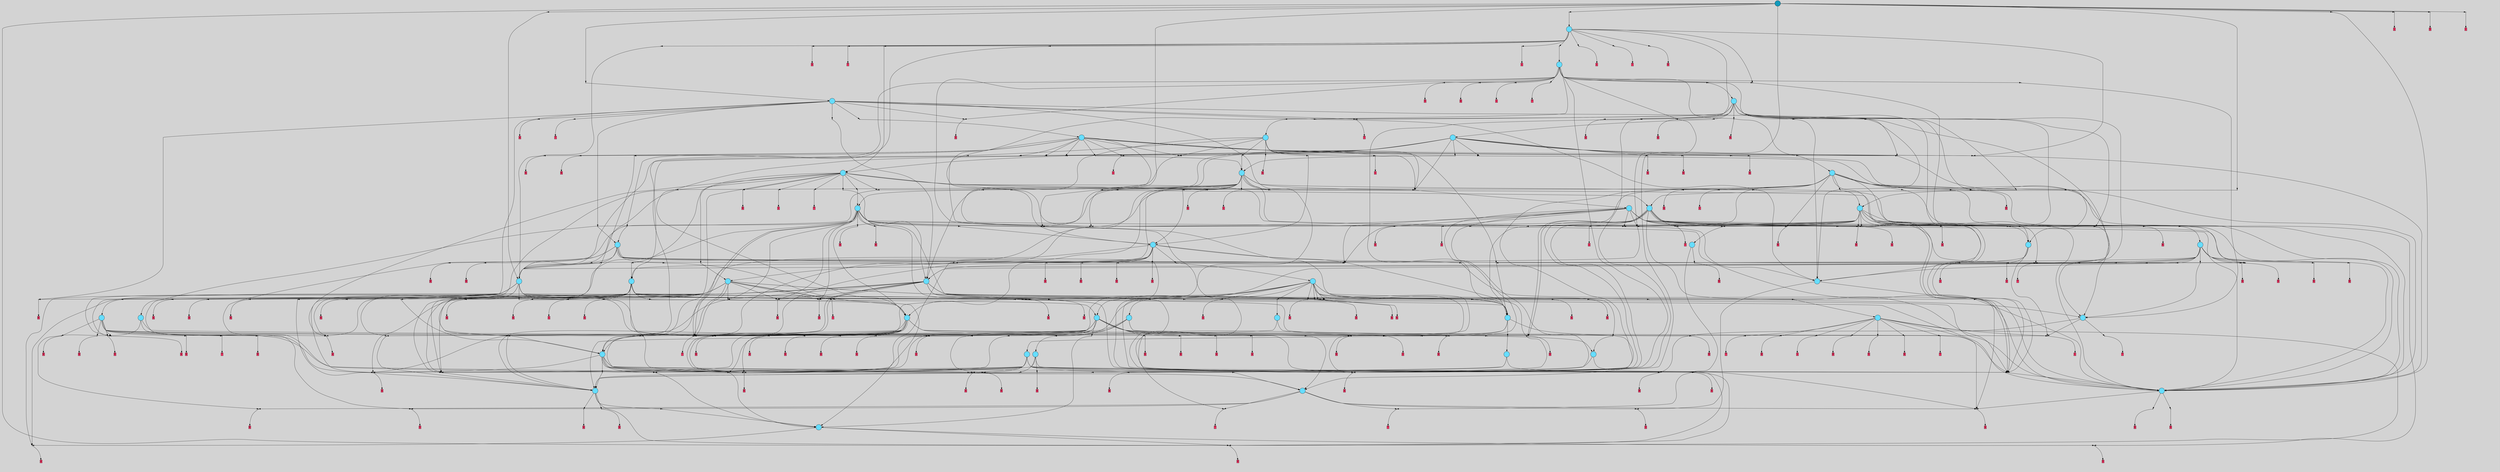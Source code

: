 // File exported with GEGELATI v1.3.1
// On the 2024-04-17 16:36:39
// With the File::TPGGraphDotExporter
digraph{
	graph[pad = "0.212, 0.055" bgcolor = lightgray]
	node[shape=circle style = filled label = ""]
		T1 [fillcolor="#66ddff"]
		T2 [fillcolor="#66ddff"]
		T3 [fillcolor="#66ddff"]
		T4 [fillcolor="#66ddff"]
		T5 [fillcolor="#66ddff"]
		T6 [fillcolor="#66ddff"]
		T7 [fillcolor="#66ddff"]
		T8 [fillcolor="#66ddff"]
		T13 [fillcolor="#66ddff"]
		T39 [fillcolor="#66ddff"]
		T50 [fillcolor="#66ddff"]
		T70 [fillcolor="#66ddff"]
		T89 [fillcolor="#66ddff"]
		T108 [fillcolor="#66ddff"]
		T219 [fillcolor="#66ddff"]
		T238 [fillcolor="#66ddff"]
		T245 [fillcolor="#66ddff"]
		T264 [fillcolor="#66ddff"]
		T342 [fillcolor="#66ddff"]
		T375 [fillcolor="#66ddff"]
		T388 [fillcolor="#66ddff"]
		T398 [fillcolor="#66ddff"]
		T527 [fillcolor="#66ddff"]
		T666 [fillcolor="#66ddff"]
		T667 [fillcolor="#66ddff"]
		T677 [fillcolor="#66ddff"]
		T696 [fillcolor="#66ddff"]
		T724 [fillcolor="#66ddff"]
		T1003 [fillcolor="#66ddff"]
		T1029 [fillcolor="#66ddff"]
		T1057 [fillcolor="#66ddff"]
		T1111 [fillcolor="#66ddff"]
		T1143 [fillcolor="#66ddff"]
		T1217 [fillcolor="#66ddff"]
		T1238 [fillcolor="#66ddff"]
		T1326 [fillcolor="#66ddff"]
		T1363 [fillcolor="#66ddff"]
		T1383 [fillcolor="#66ddff"]
		T1430 [fillcolor="#66ddff"]
		T1458 [fillcolor="#66ddff"]
		T1591 [fillcolor="#66ddff"]
		T1639 [fillcolor="#66ddff"]
		T1641 [fillcolor="#66ddff"]
		T1871 [fillcolor="#1199bb"]
		P55845 [fillcolor="#cccccc" shape=point] //
		I55845 [shape=box style=invis label="0|1&2|3#2|1#0|4#1|2&#92;n"]
		P55845 -> I55845[style=invis]
		A28926 [fillcolor="#ff3366" shape=box margin=0.03 width=0 height=0 label="1"]
		T1 -> P55845 -> A28926
		P55846 [fillcolor="#cccccc" shape=point] //
		I55846 [shape=box style=invis label="7|2&1|4#1|3#0|1#3|3&#92;n5|0&2|6#2|7#2|5#3|3&#92;n6|0&1|6#4|7#3|2#4|6&#92;n1|4&0|3#2|3#4|6#4|6&#92;n4|1&1|3#4|4#4|6#3|3&#92;n7|1&1|2#1|6#3|3#2|5&#92;n5|3&0|1#0|2#0|2#0|6&#92;n2|3&1|1#1|5#2|7#3|0&#92;n"]
		P55846 -> I55846[style=invis]
		A28927 [fillcolor="#ff3366" shape=box margin=0.03 width=0 height=0 label="2"]
		T1 -> P55846 -> A28927
		P55847 [fillcolor="#cccccc" shape=point] //
		I55847 [shape=box style=invis label="5|0&2|1#1|2#3|7#0|4&#92;n1|0&4|6#1|6#2|1#0|7&#92;n3|1&1|5#1|1#3|7#3|5&#92;n6|7&4|2#0|6#3|6#2|2&#92;n0|6&2|5#2|2#2|6#3|6&#92;n1|4&0|1#0|3#3|0#1|5&#92;n4|1&3|4#1|6#1|6#2|1&#92;n4|1&1|5#4|4#0|0#4|4&#92;n3|5&0|7#4|5#1|3#0|6&#92;n"]
		P55847 -> I55847[style=invis]
		A28928 [fillcolor="#ff3366" shape=box margin=0.03 width=0 height=0 label="2"]
		T2 -> P55847 -> A28928
		P55848 [fillcolor="#cccccc" shape=point] //
		I55848 [shape=box style=invis label="5|1&2|5#3|6#0|3#1|3&#92;n7|0&4|3#0|1#0|7#2|1&#92;n3|4&1|5#3|5#0|3#2|7&#92;n5|6&1|3#3|2#0|2#0|3&#92;n4|2&4|3#4|7#2|0#2|0&#92;n5|1&2|2#4|2#1|6#2|6&#92;n4|2&2|0#3|7#1|1#1|0&#92;n6|6&3|6#3|0#2|5#1|0&#92;n7|7&4|6#4|0#3|2#2|3&#92;n"]
		P55848 -> I55848[style=invis]
		A28929 [fillcolor="#ff3366" shape=box margin=0.03 width=0 height=0 label="3"]
		T2 -> P55848 -> A28929
		P55849 [fillcolor="#cccccc" shape=point] //
		I55849 [shape=box style=invis label="2|2&0|1#3|6#2|3#1|3&#92;n7|1&3|6#3|3#2|2#1|6&#92;n5|6&2|3#0|0#3|2#0|1&#92;n4|7&1|0#2|4#4|0#0|4&#92;n4|5&0|3#3|4#3|4#3|3&#92;n1|2&2|7#3|3#1|5#3|1&#92;n"]
		P55849 -> I55849[style=invis]
		A28930 [fillcolor="#ff3366" shape=box margin=0.03 width=0 height=0 label="3"]
		T3 -> P55849 -> A28930
		P55850 [fillcolor="#cccccc" shape=point] //
		I55850 [shape=box style=invis label="7|6&1|0#1|3#2|6#0|6&#92;n2|2&1|1#4|4#0|0#4|0&#92;n4|0&4|0#4|5#1|6#3|0&#92;n3|3&1|1#1|1#1|5#3|7&#92;n"]
		P55850 -> I55850[style=invis]
		A28931 [fillcolor="#ff3366" shape=box margin=0.03 width=0 height=0 label="4"]
		T3 -> P55850 -> A28931
		P55851 [fillcolor="#cccccc" shape=point] //
		I55851 [shape=box style=invis label="1|4&3|7#0|7#4|5#4|0&#92;n4|5&0|2#2|1#4|3#0|1&#92;n2|4&0|2#2|7#1|2#1|6&#92;n7|6&2|6#0|0#0|0#3|5&#92;n5|1&4|4#2|1#4|4#2|2&#92;n"]
		P55851 -> I55851[style=invis]
		A28932 [fillcolor="#ff3366" shape=box margin=0.03 width=0 height=0 label="4"]
		T4 -> P55851 -> A28932
		P55852 [fillcolor="#cccccc" shape=point] //
		I55852 [shape=box style=invis label="5|7&2|1#4|6#1|4#0|5&#92;n4|4&0|5#0|5#3|4#3|2&#92;n0|7&4|4#3|2#4|7#2|4&#92;n1|2&4|3#4|0#1|1#0|0&#92;n0|1&2|2#1|4#3|1#1|6&#92;n6|6&1|0#0|5#2|1#4|5&#92;n5|2&1|1#1|6#2|0#4|0&#92;n4|0&2|6#1|1#1|2#4|2&#92;n"]
		P55852 -> I55852[style=invis]
		A28933 [fillcolor="#ff3366" shape=box margin=0.03 width=0 height=0 label="5"]
		T4 -> P55852 -> A28933
		P55853 [fillcolor="#cccccc" shape=point] //
		I55853 [shape=box style=invis label="5|7&3|1#4|4#0|6#1|3&#92;n6|7&3|6#0|6#0|0#0|4&#92;n7|6&1|1#0|4#2|6#2|2&#92;n6|6&0|2#1|4#0|6#0|4&#92;n"]
		P55853 -> I55853[style=invis]
		A28934 [fillcolor="#ff3366" shape=box margin=0.03 width=0 height=0 label="5"]
		T5 -> P55853 -> A28934
		P55854 [fillcolor="#cccccc" shape=point] //
		I55854 [shape=box style=invis label="7|5&0|2#4|6#4|1#3|2&#92;n5|7&2|7#1|0#4|3#1|0&#92;n1|1&4|7#2|0#3|0#3|7&#92;n0|6&0|2#3|5#3|2#1|7&#92;n2|7&2|3#4|4#0|4#4|2&#92;n5|1&2|7#4|7#1|5#1|4&#92;n"]
		P55854 -> I55854[style=invis]
		A28935 [fillcolor="#ff3366" shape=box margin=0.03 width=0 height=0 label="6"]
		T5 -> P55854 -> A28935
		P55855 [fillcolor="#cccccc" shape=point] //
		I55855 [shape=box style=invis label="0|5&3|5#2|3#1|5#1|5&#92;n0|3&0|3#4|3#3|7#1|3&#92;n2|2&2|4#3|1#2|5#3|5&#92;n5|7&2|3#3|2#1|7#0|5&#92;n7|6&2|7#2|6#2|5#0|7&#92;n0|1&2|7#4|3#0|3#2|5&#92;n3|5&3|5#2|2#2|2#1|2&#92;n"]
		P55855 -> I55855[style=invis]
		A28936 [fillcolor="#ff3366" shape=box margin=0.03 width=0 height=0 label="6"]
		T6 -> P55855 -> A28936
		P55856 [fillcolor="#cccccc" shape=point] //
		I55856 [shape=box style=invis label="3|4&1|4#4|1#4|2#0|6&#92;n5|4&3|1#1|7#0|1#1|6&#92;n1|4&3|3#3|7#0|7#3|3&#92;n1|2&4|7#0|2#4|6#1|2&#92;n1|1&2|4#1|4#3|1#0|0&#92;n1|1&0|3#1|4#3|7#0|5&#92;n3|4&4|5#2|0#4|0#0|4&#92;n4|3&2|4#4|4#3|2#2|2&#92;n2|0&4|6#1|7#1|7#2|4&#92;n4|4&0|4#3|7#2|4#2|2&#92;n"]
		P55856 -> I55856[style=invis]
		A28937 [fillcolor="#ff3366" shape=box margin=0.03 width=0 height=0 label="7"]
		T6 -> P55856 -> A28937
		P55857 [fillcolor="#cccccc" shape=point] //
		I55857 [shape=box style=invis label="3|7&1|4#2|0#4|5#2|4&#92;n2|0&4|0#3|1#3|3#1|6&#92;n4|3&0|3#0|0#1|6#0|0&#92;n6|7&1|3#0|5#1|4#0|7&#92;n7|0&4|1#0|0#2|4#0|1&#92;n1|0&1|5#3|4#1|6#2|3&#92;n0|1&0|7#4|5#0|3#3|4&#92;n1|0&2|5#2|3#2|3#3|1&#92;n5|3&1|1#2|5#4|2#2|7&#92;n6|7&0|2#0|0#0|3#1|2&#92;n"]
		P55857 -> I55857[style=invis]
		A28938 [fillcolor="#ff3366" shape=box margin=0.03 width=0 height=0 label="7"]
		T7 -> P55857 -> A28938
		P55858 [fillcolor="#cccccc" shape=point] //
		I55858 [shape=box style=invis label="1|0&1|0#0|6#2|5#1|0&#92;n0|5&0|2#4|3#3|3#3|2&#92;n6|2&3|5#4|4#2|6#4|2&#92;n6|6&4|4#2|1#4|5#0|1&#92;n2|1&2|0#0|4#3|6#0|2&#92;n"]
		P55858 -> I55858[style=invis]
		A28939 [fillcolor="#ff3366" shape=box margin=0.03 width=0 height=0 label="8"]
		T7 -> P55858 -> A28939
		P55859 [fillcolor="#cccccc" shape=point] //
		I55859 [shape=box style=invis label="1|1&0|1#3|7#4|6#0|5&#92;n0|0&1|6#3|2#1|4#2|2&#92;n3|4&1|3#2|2#2|7#0|7&#92;n1|7&3|4#3|6#2|2#2|4&#92;n"]
		P55859 -> I55859[style=invis]
		A28940 [fillcolor="#ff3366" shape=box margin=0.03 width=0 height=0 label="8"]
		T8 -> P55859 -> A28940
		P55860 [fillcolor="#cccccc" shape=point] //
		I55860 [shape=box style=invis label="2|5&1|2#1|7#4|0#1|7&#92;n2|6&0|7#4|7#2|7#4|3&#92;n4|2&0|4#2|7#2|6#0|5&#92;n3|5&2|1#0|6#0|1#2|4&#92;n3|3&1|1#1|7#2|1#2|5&#92;n0|7&3|2#1|5#1|6#1|4&#92;n"]
		P55860 -> I55860[style=invis]
		A28941 [fillcolor="#ff3366" shape=box margin=0.03 width=0 height=0 label="0"]
		T8 -> P55860 -> A28941
		P55861 [fillcolor="#cccccc" shape=point] //
		I55861 [shape=box style=invis label="3|7&4|4#2|0#4|1#0|2&#92;n7|0&3|6#1|6#1|7#3|1&#92;n5|2&4|7#0|2#4|1#0|1&#92;n7|3&3|3#4|6#2|4#3|5&#92;n7|1&4|0#4|3#0|5#1|3&#92;n4|7&0|6#4|0#0|3#0|1&#92;n6|3&3|1#0|0#2|1#3|0&#92;n0|2&2|0#1|3#4|5#4|1&#92;n3|0&0|0#2|3#4|0#1|4&#92;n"]
		P55861 -> I55861[style=invis]
		A28942 [fillcolor="#ff3366" shape=box margin=0.03 width=0 height=0 label="1"]
		T1 -> P55861 -> A28942
		T4 -> P55860
		T5 -> P55847
		T7 -> P55845
		T13 -> P55849
		T13 -> P55850
		T13 -> P55853
		P55862 [fillcolor="#cccccc" shape=point] //
		I55862 [shape=box style=invis label="3|4&1|4#4|1#4|2#0|6&#92;n1|2&4|7#0|2#4|6#1|2&#92;n1|4&3|3#3|7#0|7#3|3&#92;n5|4&3|1#1|7#0|1#1|6&#92;n1|1&0|3#1|4#3|7#0|5&#92;n3|4&4|5#2|0#4|0#0|4&#92;n4|3&2|4#4|4#3|2#2|2&#92;n2|0&4|6#1|7#1|7#2|4&#92;n4|4&0|4#3|6#2|4#2|2&#92;n"]
		P55862 -> I55862[style=invis]
		A28943 [fillcolor="#ff3366" shape=box margin=0.03 width=0 height=0 label="7"]
		T13 -> P55862 -> A28943
		T13 -> P55856
		T13 -> P55854
		P55863 [fillcolor="#cccccc" shape=point] //
		I55863 [shape=box style=invis label="3|7&1|4#2|0#4|5#2|4&#92;n5|3&1|1#2|5#4|2#2|7&#92;n4|3&0|3#0|0#1|6#0|0&#92;n6|7&1|3#0|5#1|4#0|7&#92;n7|0&4|1#0|0#2|4#0|1&#92;n1|0&2|5#2|3#2|3#3|1&#92;n1|3&1|5#3|4#1|6#2|3&#92;n2|0&4|0#3|1#3|3#0|6&#92;n"]
		P55863 -> I55863[style=invis]
		T39 -> P55863 -> T4
		P55864 [fillcolor="#cccccc" shape=point] //
		I55864 [shape=box style=invis label="2|5&1|1#4|4#0|0#4|0&#92;n3|3&1|1#1|1#1|5#3|7&#92;n4|3&2|7#3|6#1|6#1|7&#92;n4|0&4|0#4|5#1|6#3|0&#92;n"]
		P55864 -> I55864[style=invis]
		A28944 [fillcolor="#ff3366" shape=box margin=0.03 width=0 height=0 label="4"]
		T39 -> P55864 -> A28944
		P55865 [fillcolor="#cccccc" shape=point] //
		I55865 [shape=box style=invis label="4|5&0|2#2|1#4|3#0|1&#92;n7|6&2|6#0|0#0|0#3|5&#92;n2|4&0|2#2|7#1|2#1|6&#92;n2|1&4|4#2|1#4|4#2|2&#92;n"]
		P55865 -> I55865[style=invis]
		A28945 [fillcolor="#ff3366" shape=box margin=0.03 width=0 height=0 label="4"]
		T39 -> P55865 -> A28945
		T39 -> P55860
		P55866 [fillcolor="#cccccc" shape=point] //
		I55866 [shape=box style=invis label="0|0&3|7#2|1#0|0#1|7&#92;n0|5&1|6#2|1#0|4#2|1&#92;n"]
		P55866 -> I55866[style=invis]
		A28946 [fillcolor="#ff3366" shape=box margin=0.03 width=0 height=0 label="5"]
		T50 -> P55866 -> A28946
		T50 -> P55850
		P55867 [fillcolor="#cccccc" shape=point] //
		I55867 [shape=box style=invis label="1|7&0|2#1|1#3|7#1|5&#92;n5|7&2|7#1|0#4|3#1|0&#92;n5|0&3|6#2|1#4|1#0|4&#92;n2|7&3|3#2|6#0|4#4|2&#92;n1|1&4|7#2|0#3|0#3|7&#92;n3|3&1|0#0|2#1|2#3|2&#92;n1|2&4|7#1|6#2|6#0|3&#92;n"]
		P55867 -> I55867[style=invis]
		A28947 [fillcolor="#ff3366" shape=box margin=0.03 width=0 height=0 label="6"]
		T50 -> P55867 -> A28947
		P55868 [fillcolor="#cccccc" shape=point] //
		I55868 [shape=box style=invis label="3|7&1|4#2|0#4|5#2|4&#92;n5|3&1|1#2|5#4|2#2|7&#92;n4|3&0|3#0|0#1|6#0|0&#92;n6|7&1|3#0|5#1|4#0|2&#92;n7|0&4|1#0|0#2|4#0|1&#92;n1|0&1|5#3|4#1|6#2|3&#92;n0|1&0|7#4|5#0|3#3|4&#92;n1|0&2|5#2|3#2|3#3|1&#92;n2|0&4|0#3|1#3|3#1|6&#92;n6|7&0|2#0|0#0|3#1|2&#92;n"]
		P55868 -> I55868[style=invis]
		A28948 [fillcolor="#ff3366" shape=box margin=0.03 width=0 height=0 label="7"]
		T70 -> P55868 -> A28948
		P55869 [fillcolor="#cccccc" shape=point] //
		I55869 [shape=box style=invis label="1|0&1|0#0|6#2|5#1|0&#92;n6|2&3|5#4|4#3|6#4|2&#92;n0|5&0|2#4|3#3|3#3|2&#92;n6|6&4|4#2|1#4|5#0|1&#92;n2|1&2|0#0|4#3|6#0|2&#92;n"]
		P55869 -> I55869[style=invis]
		A28949 [fillcolor="#ff3366" shape=box margin=0.03 width=0 height=0 label="8"]
		T70 -> P55869 -> A28949
		P55870 [fillcolor="#cccccc" shape=point] //
		I55870 [shape=box style=invis label="4|4&1|2#4|6#1|0#1|5&#92;n0|0&2|1#3|2#3|4#2|2&#92;n"]
		P55870 -> I55870[style=invis]
		A28950 [fillcolor="#ff3366" shape=box margin=0.03 width=0 height=0 label="1"]
		T70 -> P55870 -> A28950
		T70 -> P55860
		P55871 [fillcolor="#cccccc" shape=point] //
		I55871 [shape=box style=invis label="1|0&1|0#0|6#2|5#1|0&#92;n0|5&0|2#4|3#3|3#3|2&#92;n6|6&4|4#2|1#4|5#0|1&#92;n6|2&3|5#2|4#2|6#4|2&#92;n2|1&2|0#0|4#3|6#0|2&#92;n"]
		P55871 -> I55871[style=invis]
		A28951 [fillcolor="#ff3366" shape=box margin=0.03 width=0 height=0 label="8"]
		T70 -> P55871 -> A28951
		P55872 [fillcolor="#cccccc" shape=point] //
		I55872 [shape=box style=invis label="6|0&3|5#1|5#3|3#0|4&#92;n3|3&3|2#2|2#4|4#1|1&#92;n"]
		P55872 -> I55872[style=invis]
		A28952 [fillcolor="#ff3366" shape=box margin=0.03 width=0 height=0 label="5"]
		T70 -> P55872 -> A28952
		P55873 [fillcolor="#cccccc" shape=point] //
		I55873 [shape=box style=invis label="1|0&0|1#3|3#2|6#3|3&#92;n0|6&0|2#3|5#3|2#1|7&#92;n1|1&4|7#2|0#3|1#3|7&#92;n5|7&2|7#1|0#4|3#1|0&#92;n2|7&2|3#4|4#0|4#4|2&#92;n5|1&2|7#4|7#1|5#1|4&#92;n"]
		P55873 -> I55873[style=invis]
		A28953 [fillcolor="#ff3366" shape=box margin=0.03 width=0 height=0 label="6"]
		T70 -> P55873 -> A28953
		P55874 [fillcolor="#cccccc" shape=point] //
		I55874 [shape=box style=invis label="2|0&4|6#1|7#1|7#2|4&#92;n1|4&3|1#1|7#0|1#1|6&#92;n1|4&3|3#3|7#0|7#3|3&#92;n1|2&4|7#0|2#4|6#1|2&#92;n1|1&2|4#1|4#3|1#0|0&#92;n1|1&0|3#1|4#3|7#0|5&#92;n3|4&4|5#2|0#4|0#0|4&#92;n3|4&1|4#4|1#4|2#0|6&#92;n4|4&0|4#3|7#2|4#2|2&#92;n"]
		P55874 -> I55874[style=invis]
		A28954 [fillcolor="#ff3366" shape=box margin=0.03 width=0 height=0 label="7"]
		T70 -> P55874 -> A28954
		T70 -> P55845
		T70 -> P55850
		T89 -> P55850
		P55875 [fillcolor="#cccccc" shape=point] //
		I55875 [shape=box style=invis label="1|1&4|7#2|0#3|1#3|7&#92;n1|0&0|1#3|3#2|6#3|3&#92;n5|7&2|7#1|0#4|6#1|0&#92;n2|7&2|3#4|4#0|4#4|2&#92;n5|1&2|7#4|7#1|5#1|4&#92;n"]
		P55875 -> I55875[style=invis]
		A28955 [fillcolor="#ff3366" shape=box margin=0.03 width=0 height=0 label="6"]
		T89 -> P55875 -> A28955
		P55876 [fillcolor="#cccccc" shape=point] //
		I55876 [shape=box style=invis label="5|6&3|0#4|7#0|4#3|3&#92;n2|0&3|5#4|3#1|0#1|7&#92;n2|7&2|3#4|4#0|4#4|2&#92;n0|4&3|6#4|0#1|1#2|7&#92;n7|5&0|2#2|6#4|1#3|2&#92;n0|6&0|2#3|7#3|2#1|7&#92;n6|3&1|3#4|0#2|6#2|4&#92;n"]
		P55876 -> I55876[style=invis]
		T89 -> P55876 -> T39
		T108 -> P55875
		P55877 [fillcolor="#cccccc" shape=point] //
		I55877 [shape=box style=invis label="5|6&3|0#4|7#0|5#3|3&#92;n7|5&0|2#2|6#4|1#3|2&#92;n2|7&2|3#4|4#0|4#4|2&#92;n0|4&3|6#4|0#1|1#2|7&#92;n2|0&3|5#4|3#1|0#1|7&#92;n6|3&1|3#4|0#2|6#2|4&#92;n"]
		P55877 -> I55877[style=invis]
		T108 -> P55877 -> T39
		P55878 [fillcolor="#cccccc" shape=point] //
		I55878 [shape=box style=invis label="2|2&1|1#4|4#0|0#4|0&#92;n3|3&1|5#1|1#1|5#3|7&#92;n4|0&4|0#4|5#1|6#3|0&#92;n"]
		P55878 -> I55878[style=invis]
		A28956 [fillcolor="#ff3366" shape=box margin=0.03 width=0 height=0 label="4"]
		T108 -> P55878 -> A28956
		T108 -> P55858
		P55879 [fillcolor="#cccccc" shape=point] //
		I55879 [shape=box style=invis label="4|4&0|4#3|7#2|4#2|4&#92;n2|0&3|6#1|1#1|7#2|4&#92;n4|3&2|4#2|4#3|2#2|5&#92;n7|0&1|6#2|0#4|1#4|1&#92;n5|3&1|1#1|7#2|4#4|4&#92;n5|4&3|1#1|3#0|1#1|6&#92;n1|3&0|5#3|2#0|2#2|7&#92;n3|4&4|5#2|0#4|0#0|4&#92;n2|4&0|4#4|1#4|2#0|6&#92;n6|0&2|1#4|5#1|6#0|6&#92;n"]
		P55879 -> I55879[style=invis]
		T219 -> P55879 -> T13
		P55880 [fillcolor="#cccccc" shape=point] //
		I55880 [shape=box style=invis label="5|6&3|0#0|7#0|4#3|3&#92;n6|3&1|3#4|0#2|6#2|4&#92;n2|7&2|3#4|4#0|4#4|2&#92;n0|4&3|6#4|0#1|1#2|7&#92;n7|5&0|2#2|6#4|1#3|2&#92;n5|1&2|7#2|7#1|5#1|6&#92;n0|6&0|2#3|7#3|2#1|7&#92;n2|0&3|5#4|3#1|0#1|7&#92;n"]
		P55880 -> I55880[style=invis]
		T219 -> P55880 -> T39
		P55881 [fillcolor="#cccccc" shape=point] //
		I55881 [shape=box style=invis label="7|7&4|2#0|0#4|0#4|3&#92;n4|0&3|3#2|6#3|2#3|6&#92;n7|5&3|1#2|4#2|5#3|2&#92;n"]
		P55881 -> I55881[style=invis]
		A28957 [fillcolor="#ff3366" shape=box margin=0.03 width=0 height=0 label="0"]
		T219 -> P55881 -> A28957
		P55882 [fillcolor="#cccccc" shape=point] //
		I55882 [shape=box style=invis label="3|7&0|3#3|0#0|1#2|6&#92;n5|6&2|0#2|0#4|0#4|0&#92;n7|5&3|5#3|4#1|7#3|1&#92;n6|0&4|0#0|6#1|2#3|0&#92;n2|1&2|3#2|1#3|4#1|2&#92;n"]
		P55882 -> I55882[style=invis]
		T219 -> P55882 -> T108
		P55883 [fillcolor="#cccccc" shape=point] //
		I55883 [shape=box style=invis label="5|6&3|0#0|7#0|4#3|4&#92;n2|0&3|5#4|3#1|0#1|7&#92;n3|2&0|0#0|1#1|1#2|6&#92;n4|3&4|2#0|2#1|4#4|1&#92;n6|3&1|3#4|0#1|6#2|4&#92;n0|1&0|5#4|1#0|3#1|3&#92;n0|4&3|6#0|0#3|1#2|7&#92;n0|6&0|2#3|7#3|2#4|7&#92;n3|0&0|6#0|5#1|6#0|1&#92;n2|7&2|3#4|2#0|4#4|2&#92;n"]
		P55883 -> I55883[style=invis]
		T219 -> P55883 -> T39
		P55884 [fillcolor="#cccccc" shape=point] //
		I55884 [shape=box style=invis label="4|4&3|3#2|5#1|3#4|1&#92;n7|4&0|2#2|7#1|5#1|0&#92;n5|5&1|4#2|5#4|5#3|7&#92;n0|0&1|2#1|0#1|4#3|4&#92;n"]
		P55884 -> I55884[style=invis]
		A28958 [fillcolor="#ff3366" shape=box margin=0.03 width=0 height=0 label="4"]
		T238 -> P55884 -> A28958
		P55885 [fillcolor="#cccccc" shape=point] //
		I55885 [shape=box style=invis label="1|7&0|2#1|1#3|7#1|5&#92;n1|2&4|7#1|6#2|6#0|3&#92;n5|7&2|7#3|0#4|3#4|0&#92;n2|7&3|3#2|6#0|4#4|2&#92;n1|1&4|7#2|0#3|0#3|7&#92;n3|3&1|0#0|2#1|2#3|2&#92;n5|0&3|6#2|1#4|1#0|4&#92;n"]
		P55885 -> I55885[style=invis]
		T238 -> P55885 -> T50
		T238 -> P55875
		P55886 [fillcolor="#cccccc" shape=point] //
		I55886 [shape=box style=invis label="2|0&0|4#1|5#0|4#1|0&#92;n6|1&1|6#4|4#2|7#4|1&#92;n6|0&0|2#2|3#2|3#3|6&#92;n0|5&0|7#4|7#3|3#3|2&#92;n3|7&3|7#2|1#0|2#3|4&#92;n3|7&1|6#2|7#0|0#0|3&#92;n1|0&2|2#2|2#2|5#0|0&#92;n"]
		P55886 -> I55886[style=invis]
		T238 -> P55886 -> T4
		P55887 [fillcolor="#cccccc" shape=point] //
		I55887 [shape=box style=invis label="1|0&1|6#4|0#3|1#3|1&#92;n6|5&1|2#0|4#4|2#3|3&#92;n4|5&1|7#1|6#3|3#1|6&#92;n"]
		P55887 -> I55887[style=invis]
		A28959 [fillcolor="#ff3366" shape=box margin=0.03 width=0 height=0 label="4"]
		T238 -> P55887 -> A28959
		P55888 [fillcolor="#cccccc" shape=point] //
		I55888 [shape=box style=invis label="6|0&2|1#4|5#1|6#0|6&#92;n2|0&3|6#1|1#1|7#2|4&#92;n4|3&2|4#2|4#4|2#2|5&#92;n7|0&1|6#2|0#4|1#4|1&#92;n5|3&1|1#1|7#2|4#4|4&#92;n5|4&3|1#1|3#0|1#1|6&#92;n1|3&0|5#3|2#0|2#2|7&#92;n3|4&4|5#2|0#4|0#0|4&#92;n2|4&0|4#4|1#4|2#0|6&#92;n4|4&0|4#3|7#2|4#2|4&#92;n"]
		P55888 -> I55888[style=invis]
		T238 -> P55888 -> T13
		P55889 [fillcolor="#cccccc" shape=point] //
		I55889 [shape=box style=invis label="2|7&2|3#4|4#0|4#4|2&#92;n6|3&1|3#4|0#2|6#2|4&#92;n0|3&1|4#3|4#4|2#1|4&#92;n0|4&3|6#4|0#1|1#2|7&#92;n7|5&0|2#2|6#4|1#3|2&#92;n0|6&0|2#3|7#3|2#4|7&#92;n5|1&2|7#2|7#1|5#1|6&#92;n2|0&3|5#4|3#1|0#1|7&#92;n"]
		P55889 -> I55889[style=invis]
		T238 -> P55889 -> T39
		P55890 [fillcolor="#cccccc" shape=point] //
		I55890 [shape=box style=invis label="7|5&0|2#4|6#4|1#3|2&#92;n1|1&4|7#2|0#3|0#3|7&#92;n7|2&3|7#2|7#1|2#1|1&#92;n0|6&0|2#3|5#3|2#1|7&#92;n7|0&3|7#1|3#4|0#1|4&#92;n2|7&2|3#4|4#0|4#4|2&#92;n5|1&2|0#4|7#1|5#1|4&#92;n"]
		P55890 -> I55890[style=invis]
		A28960 [fillcolor="#ff3366" shape=box margin=0.03 width=0 height=0 label="6"]
		T238 -> P55890 -> A28960
		P55891 [fillcolor="#cccccc" shape=point] //
		I55891 [shape=box style=invis label="7|1&3|4#3|4#2|3#1|0&#92;n0|5&0|7#4|7#3|3#3|2&#92;n6|1&3|7#0|2#2|7#4|6&#92;n6|1&4|0#4|4#4|7#4|0&#92;n6|0&0|2#2|3#2|3#3|6&#92;n2|7&1|6#2|7#0|0#0|3&#92;n"]
		P55891 -> I55891[style=invis]
		T238 -> P55891 -> T4
		T238 -> P55875
		T245 -> P55884
		T245 -> P55885
		T245 -> P55875
		P55892 [fillcolor="#cccccc" shape=point] //
		I55892 [shape=box style=invis label="2|7&2|3#4|4#0|4#4|2&#92;n5|6&3|0#0|7#0|4#3|3&#92;n6|3&1|3#4|0#2|6#2|4&#92;n0|3&1|4#4|4#4|2#1|4&#92;n0|4&3|6#4|0#1|1#2|7&#92;n7|5&0|2#2|6#4|1#3|2&#92;n5|1&2|7#2|7#1|5#1|6&#92;n0|6&0|2#3|7#3|2#4|7&#92;n2|0&3|5#4|3#1|0#1|7&#92;n"]
		P55892 -> I55892[style=invis]
		T245 -> P55892 -> T39
		T245 -> P55886
		P55893 [fillcolor="#cccccc" shape=point] //
		I55893 [shape=box style=invis label="1|2&2|5#3|4#2|2#3|6&#92;n0|4&1|4#4|3#1|3#4|1&#92;n0|6&0|5#1|4#4|4#4|7&#92;n5|0&0|2#2|4#4|1#0|6&#92;n5|7&2|5#4|7#2|4#2|3&#92;n"]
		P55893 -> I55893[style=invis]
		A28961 [fillcolor="#ff3366" shape=box margin=0.03 width=0 height=0 label="4"]
		T245 -> P55893 -> A28961
		T245 -> P55887
		P55894 [fillcolor="#cccccc" shape=point] //
		I55894 [shape=box style=invis label="4|7&3|3#3|4#3|1#0|1&#92;n6|0&2|1#4|5#1|6#0|6&#92;n2|0&3|6#1|1#1|7#2|4&#92;n3|4&4|5#2|0#4|0#0|4&#92;n7|0&1|6#2|0#4|1#4|1&#92;n5|4&3|1#1|5#0|1#1|6&#92;n1|3&0|5#3|2#0|2#2|7&#92;n4|3&2|4#2|4#4|2#2|5&#92;n2|4&0|4#4|1#4|2#0|6&#92;n4|4&0|4#3|7#2|4#2|4&#92;n"]
		P55894 -> I55894[style=invis]
		T245 -> P55894 -> T13
		T245 -> P55890
		P55895 [fillcolor="#cccccc" shape=point] //
		I55895 [shape=box style=invis label="3|5&1|2#0|4#4|2#3|3&#92;n1|0&1|6#4|0#3|1#3|1&#92;n"]
		P55895 -> I55895[style=invis]
		A28962 [fillcolor="#ff3366" shape=box margin=0.03 width=0 height=0 label="4"]
		T245 -> P55895 -> A28962
		T245 -> P55860
		P55896 [fillcolor="#cccccc" shape=point] //
		I55896 [shape=box style=invis label="4|1&0|1#3|7#4|6#0|5&#92;n3|4&1|3#2|2#2|7#0|7&#92;n0|0&1|6#3|2#1|4#2|2&#92;n"]
		P55896 -> I55896[style=invis]
		A28963 [fillcolor="#ff3366" shape=box margin=0.03 width=0 height=0 label="8"]
		T264 -> P55896 -> A28963
		P55897 [fillcolor="#cccccc" shape=point] //
		I55897 [shape=box style=invis label="0|6&4|5#4|6#1|2#3|1&#92;n3|4&0|4#4|1#4|2#0|5&#92;n1|1&2|4#1|4#3|1#0|0&#92;n1|6&1|2#2|5#3|0#3|7&#92;n4|0&4|7#1|5#2|5#2|4&#92;n3|4&4|2#2|0#3|7#0|4&#92;n4|4&0|4#3|7#2|4#2|2&#92;n1|1&0|5#1|4#4|7#0|7&#92;n3|4&2|5#4|6#0|4#1|2&#92;n"]
		P55897 -> I55897[style=invis]
		T264 -> P55897 -> T89
		P55898 [fillcolor="#cccccc" shape=point] //
		I55898 [shape=box style=invis label="3|6&1|4#1|2#2|7#1|5&#92;n4|2&2|1#0|7#3|1#4|0&#92;n5|7&3|0#0|4#1|7#3|7&#92;n5|1&4|4#2|6#0|4#2|2&#92;n0|3&0|2#2|5#2|1#4|4&#92;n6|0&1|2#4|7#0|7#0|6&#92;n6|7&3|1#3|7#1|2#2|3&#92;n3|5&3|0#1|3#2|4#4|4&#92;n7|7&1|0#0|4#4|7#2|7&#92;n6|3&1|2#0|7#0|4#0|6&#92;n"]
		P55898 -> I55898[style=invis]
		T264 -> P55898 -> T245
		T264 -> P55862
		P55899 [fillcolor="#cccccc" shape=point] //
		I55899 [shape=box style=invis label="0|0&1|2#1|0#1|4#3|4&#92;n5|5&1|4#2|5#4|5#3|6&#92;n4|4&3|3#2|5#1|3#4|1&#92;n"]
		P55899 -> I55899[style=invis]
		A28964 [fillcolor="#ff3366" shape=box margin=0.03 width=0 height=0 label="4"]
		T342 -> P55899 -> A28964
		P55900 [fillcolor="#cccccc" shape=point] //
		I55900 [shape=box style=invis label="0|0&3|7#4|0#0|4#1|1&#92;n1|7&0|2#1|1#3|7#1|5&#92;n4|7&1|6#2|0#4|1#0|2&#92;n4|5&4|4#3|0#2|3#4|3&#92;n2|2&4|7#1|6#2|6#0|4&#92;n2|4&2|5#1|4#4|7#2|5&#92;n5|0&3|6#2|1#2|2#0|4&#92;n7|0&0|4#0|4#3|2#3|1&#92;n"]
		P55900 -> I55900[style=invis]
		T342 -> P55900 -> T50
		T342 -> P55875
		T342 -> P55892
		T342 -> P55886
		P55901 [fillcolor="#cccccc" shape=point] //
		I55901 [shape=box style=invis label="4|6&3|3#3|4#3|1#0|1&#92;n2|0&3|6#1|1#1|7#2|4&#92;n4|3&2|4#2|4#4|2#2|5&#92;n1|3&0|5#3|2#0|2#2|7&#92;n7|0&1|6#2|0#4|1#4|1&#92;n5|4&3|1#1|5#0|1#1|6&#92;n2|7&2|6#1|1#4|2#4|4&#92;n3|4&4|5#2|0#4|0#0|4&#92;n3|0&4|4#3|4#3|3#4|7&#92;n2|4&0|4#4|1#4|2#2|6&#92;n"]
		P55901 -> I55901[style=invis]
		T342 -> P55901 -> T13
		P55902 [fillcolor="#cccccc" shape=point] //
		I55902 [shape=box style=invis label="7|5&0|2#4|6#4|1#3|2&#92;n7|2&3|7#2|7#1|2#1|1&#92;n0|6&0|2#3|5#3|2#1|6&#92;n0|1&1|4#4|3#2|7#1|6&#92;n1|1&4|7#2|0#3|0#3|7&#92;n7|0&3|7#1|3#4|0#1|4&#92;n2|7&4|3#4|4#0|4#4|2&#92;n5|1&2|0#4|7#1|5#1|4&#92;n"]
		P55902 -> I55902[style=invis]
		A28965 [fillcolor="#ff3366" shape=box margin=0.03 width=0 height=0 label="6"]
		T342 -> P55902 -> A28965
		T342 -> P55895
		P55903 [fillcolor="#cccccc" shape=point] //
		I55903 [shape=box style=invis label="7|6&0|1#1|5#4|3#0|0&#92;n0|0&2|2#1|1#1|4#0|2&#92;n1|5&1|3#0|6#2|7#1|3&#92;n6|6&4|1#1|4#2|7#4|7&#92;n"]
		P55903 -> I55903[style=invis]
		A28966 [fillcolor="#ff3366" shape=box margin=0.03 width=0 height=0 label="1"]
		T342 -> P55903 -> A28966
		P55904 [fillcolor="#cccccc" shape=point] //
		I55904 [shape=box style=invis label="5|2&1|1#1|6#2|0#4|0&#92;n5|7&2|1#0|6#1|4#0|5&#92;n5|6&2|2#2|6#1|7#4|6&#92;n0|1&2|2#1|4#3|1#1|6&#92;n4|4&1|2#2|7#2|6#1|7&#92;n5|6&2|1#3|0#3|6#3|5&#92;n1|0&2|6#1|1#1|2#0|2&#92;n4|4&0|5#0|5#1|4#3|2&#92;n6|6&1|0#0|5#2|1#4|5&#92;n"]
		P55904 -> I55904[style=invis]
		A28967 [fillcolor="#ff3366" shape=box margin=0.03 width=0 height=0 label="5"]
		T342 -> P55904 -> A28967
		P55905 [fillcolor="#cccccc" shape=point] //
		I55905 [shape=box style=invis label="4|6&3|2#2|5#0|6#2|2&#92;n2|7&4|4#1|2#4|0#1|6&#92;n2|6&4|5#0|0#1|0#3|1&#92;n0|3&0|2#0|7#1|6#1|1&#92;n2|0&1|5#2|7#0|0#0|5&#92;n4|3&2|1#3|6#2|0#1|6&#92;n"]
		P55905 -> I55905[style=invis]
		T342 -> P55905 -> T264
		P55906 [fillcolor="#cccccc" shape=point] //
		I55906 [shape=box style=invis label="4|4&4|4#2|0#2|5#2|1&#92;n4|5&3|6#1|6#1|5#1|3&#92;n3|7&2|3#4|2#0|4#4|2&#92;n1|0&2|4#1|1#1|1#2|7&#92;n2|7&2|3#3|7#0|0#4|4&#92;n"]
		P55906 -> I55906[style=invis]
		A28968 [fillcolor="#ff3366" shape=box margin=0.03 width=0 height=0 label="6"]
		T342 -> P55906 -> A28968
		T342 -> P55885
		T342 -> P55883
		P55907 [fillcolor="#cccccc" shape=point] //
		I55907 [shape=box style=invis label="2|0&0|4#1|5#0|4#1|0&#92;n6|1&1|6#4|4#2|7#4|1&#92;n0|5&0|7#4|7#3|3#3|2&#92;n1|0&2|2#2|2#2|5#0|0&#92;n6|0&0|2#2|3#2|3#3|6&#92;n3|7&1|6#2|7#0|0#0|3&#92;n2|2&3|7#0|3#4|3#3|4&#92;n"]
		P55907 -> I55907[style=invis]
		T342 -> P55907 -> T4
		P55908 [fillcolor="#cccccc" shape=point] //
		I55908 [shape=box style=invis label="1|1&4|4#2|0#3|1#3|7&#92;n1|0&0|1#3|3#2|6#3|3&#92;n5|1&2|7#4|7#1|5#1|4&#92;n5|7&2|7#1|0#4|6#1|0&#92;n"]
		P55908 -> I55908[style=invis]
		T375 -> P55908 -> T2
		P55909 [fillcolor="#cccccc" shape=point] //
		I55909 [shape=box style=invis label="4|7&3|3#3|4#3|1#0|1&#92;n2|0&3|6#1|1#1|5#2|4&#92;n3|4&4|5#2|0#4|0#0|4&#92;n1|3&0|5#3|2#0|2#2|7&#92;n5|4&3|1#1|5#0|1#1|6&#92;n7|0&1|6#2|0#4|1#4|1&#92;n2|7&2|6#1|1#4|2#4|4&#92;n4|3&2|4#2|4#4|2#2|5&#92;n2|4&0|4#4|1#4|2#2|6&#92;n4|4&0|4#3|7#2|4#2|4&#92;n"]
		P55909 -> I55909[style=invis]
		T375 -> P55909 -> T7
		T375 -> P55895
		P55910 [fillcolor="#cccccc" shape=point] //
		I55910 [shape=box style=invis label="5|7&2|1#0|6#1|4#0|5&#92;n5|2&1|1#1|6#2|0#4|0&#92;n5|6&2|2#2|6#1|7#4|6&#92;n0|1&2|2#1|4#3|1#1|6&#92;n4|4&1|2#2|7#2|6#1|7&#92;n5|6&2|1#3|0#3|6#3|5&#92;n1|0&2|6#1|1#1|2#4|2&#92;n4|4&0|5#0|5#1|4#3|2&#92;n1|2&4|3#4|0#1|1#0|0&#92;n6|6&1|0#0|5#2|1#4|5&#92;n"]
		P55910 -> I55910[style=invis]
		A28969 [fillcolor="#ff3366" shape=box margin=0.03 width=0 height=0 label="5"]
		T375 -> P55910 -> A28969
		P55911 [fillcolor="#cccccc" shape=point] //
		I55911 [shape=box style=invis label="4|6&3|2#2|5#0|6#2|2&#92;n2|7&4|4#1|2#4|0#1|6&#92;n4|3&2|1#3|6#2|0#1|6&#92;n0|3&0|2#0|7#1|6#2|1&#92;n2|0&1|5#2|7#0|0#0|5&#92;n2|6&4|5#0|0#1|0#3|1&#92;n"]
		P55911 -> I55911[style=invis]
		T375 -> P55911 -> T264
		P55912 [fillcolor="#cccccc" shape=point] //
		I55912 [shape=box style=invis label="4|4&1|4#1|6#4|4#4|0&#92;n7|0&0|3#4|0#3|0#3|5&#92;n"]
		P55912 -> I55912[style=invis]
		A28970 [fillcolor="#ff3366" shape=box margin=0.03 width=0 height=0 label="4"]
		T375 -> P55912 -> A28970
		P55913 [fillcolor="#cccccc" shape=point] //
		I55913 [shape=box style=invis label="0|5&0|7#0|6#0|2#4|7&#92;n0|0&0|3#3|3#0|4#1|1&#92;n1|3&0|5#0|1#3|3#3|2&#92;n"]
		P55913 -> I55913[style=invis]
		T375 -> P55913 -> T8
		P55914 [fillcolor="#cccccc" shape=point] //
		I55914 [shape=box style=invis label="1|0&0|3#4|2#4|3#4|5&#92;n1|2&2|0#3|1#4|3#3|7&#92;n5|7&2|7#1|0#4|6#1|0&#92;n1|7&1|6#1|5#2|7#2|6&#92;n"]
		P55914 -> I55914[style=invis]
		T375 -> P55914 -> T219
		P55915 [fillcolor="#cccccc" shape=point] //
		I55915 [shape=box style=invis label="3|1&3|0#1|2#1|7#3|4&#92;n3|0&4|4#4|5#3|6#4|1&#92;n5|7&2|7#3|0#4|3#4|0&#92;n7|7&3|3#4|5#3|1#0|0&#92;n0|1&3|1#0|3#1|0#3|2&#92;n6|3&2|6#0|2#2|7#1|2&#92;n6|0&3|2#2|5#0|4#1|2&#92;n5|3&0|6#1|7#3|4#2|0&#92;n"]
		P55915 -> I55915[style=invis]
		T375 -> P55915 -> T50
		T375 -> P55890
		P55916 [fillcolor="#cccccc" shape=point] //
		I55916 [shape=box style=invis label="1|1&4|7#2|0#3|1#3|7&#92;n2|7&2|3#4|4#0|4#4|2&#92;n5|7&2|7#1|0#4|6#1|0&#92;n1|0&0|1#3|3#2|6#1|3&#92;n"]
		P55916 -> I55916[style=invis]
		A28971 [fillcolor="#ff3366" shape=box margin=0.03 width=0 height=0 label="6"]
		T375 -> P55916 -> A28971
		P55917 [fillcolor="#cccccc" shape=point] //
		I55917 [shape=box style=invis label="2|6&2|3#4|4#0|4#4|2&#92;n5|6&3|3#4|7#0|7#1|3&#92;n0|3&1|4#3|4#4|2#1|4&#92;n0|4&3|6#4|0#1|1#2|7&#92;n6|3&0|5#1|6#4|4#4|4&#92;n4|6&0|2#3|7#3|2#4|7&#92;n7|5&0|2#2|6#4|1#3|2&#92;n6|3&1|3#4|0#2|6#2|4&#92;n5|5&2|5#3|4#4|4#0|3&#92;n2|0&3|5#4|7#1|0#1|7&#92;n"]
		P55917 -> I55917[style=invis]
		T375 -> P55917 -> T39
		T375 -> P55875
		P55918 [fillcolor="#cccccc" shape=point] //
		I55918 [shape=box style=invis label="4|3&0|2#4|0#2|7#1|2&#92;n2|4&4|6#3|4#1|3#0|6&#92;n3|2&4|7#3|6#2|2#2|2&#92;n0|0&0|6#0|3#3|4#1|0&#92;n5|0&3|6#0|6#1|1#3|6&#92;n1|4&1|6#1|7#2|2#4|5&#92;n1|2&1|3#0|0#1|4#0|5&#92;n3|4&0|5#0|5#3|4#3|2&#92;n2|4&3|3#2|2#3|4#0|5&#92;n6|4&1|4#0|7#0|1#3|3&#92;n"]
		P55918 -> I55918[style=invis]
		A28972 [fillcolor="#ff3366" shape=box margin=0.03 width=0 height=0 label="5"]
		T375 -> P55918 -> A28972
		P55919 [fillcolor="#cccccc" shape=point] //
		I55919 [shape=box style=invis label="1|0&0|1#3|3#2|6#3|3&#92;n1|1&4|7#2|0#3|1#3|7&#92;n5|7&2|7#1|0#4|6#3|0&#92;n2|7&2|3#4|4#0|4#4|2&#92;n5|1&2|7#4|7#1|5#1|4&#92;n"]
		P55919 -> I55919[style=invis]
		A28973 [fillcolor="#ff3366" shape=box margin=0.03 width=0 height=0 label="6"]
		T375 -> P55919 -> A28973
		T388 -> P55887
		P55920 [fillcolor="#cccccc" shape=point] //
		I55920 [shape=box style=invis label="3|0&3|3#4|2#4|5#2|4&#92;n3|3&4|3#4|6#4|1#2|7&#92;n"]
		P55920 -> I55920[style=invis]
		A28974 [fillcolor="#ff3366" shape=box margin=0.03 width=0 height=0 label="6"]
		T388 -> P55920 -> A28974
		T388 -> P55891
		P55921 [fillcolor="#cccccc" shape=point] //
		I55921 [shape=box style=invis label="6|3&1|7#2|2#4|4#2|3&#92;n5|1&2|7#4|7#1|5#1|4&#92;n4|0&2|6#1|6#3|0#0|0&#92;n1|1&2|7#2|0#3|1#3|7&#92;n7|7&4|3#0|4#1|2#2|5&#92;n1|0&4|1#2|3#2|6#3|0&#92;n"]
		P55921 -> I55921[style=invis]
		A28975 [fillcolor="#ff3366" shape=box margin=0.03 width=0 height=0 label="6"]
		T388 -> P55921 -> A28975
		P55922 [fillcolor="#cccccc" shape=point] //
		I55922 [shape=box style=invis label="2|5&1|7#4|2#3|3#0|6&#92;n6|4&1|4#3|7#4|5#4|2&#92;n4|3&0|4#0|6#4|2#1|5&#92;n7|4&3|5#3|5#3|6#0|7&#92;n5|3&0|4#1|3#3|4#1|4&#92;n2|7&0|3#1|6#2|4#1|4&#92;n7|0&1|7#2|0#0|3#3|5&#92;n0|2&1|6#4|3#0|4#0|1&#92;n"]
		P55922 -> I55922[style=invis]
		T388 -> P55922 -> T8
		T388 -> P55892
		P55923 [fillcolor="#cccccc" shape=point] //
		I55923 [shape=box style=invis label="7|1&3|4#3|4#2|3#1|0&#92;n3|4&0|5#3|4#0|7#3|1&#92;n6|1&4|0#4|4#4|7#4|0&#92;n6|0&0|2#2|3#2|3#3|6&#92;n2|7&1|6#2|7#0|0#0|3&#92;n0|5&0|7#4|7#3|3#3|2&#92;n"]
		P55923 -> I55923[style=invis]
		T388 -> P55923 -> T4
		P55924 [fillcolor="#cccccc" shape=point] //
		I55924 [shape=box style=invis label="5|4&2|4#0|5#3|3#4|4&#92;n3|5&1|2#0|4#4|2#3|3&#92;n1|0&1|6#4|5#3|4#3|1&#92;n"]
		P55924 -> I55924[style=invis]
		A28976 [fillcolor="#ff3366" shape=box margin=0.03 width=0 height=0 label="4"]
		T388 -> P55924 -> A28976
		P55925 [fillcolor="#cccccc" shape=point] //
		I55925 [shape=box style=invis label="6|5&1|1#4|3#0|0#0|0&#92;n1|2&2|5#3|4#2|2#3|6&#92;n0|4&1|4#4|3#1|3#4|1&#92;n5|0&0|2#2|4#4|1#0|6&#92;n0|6&0|5#1|5#4|4#4|7&#92;n"]
		P55925 -> I55925[style=invis]
		A28977 [fillcolor="#ff3366" shape=box margin=0.03 width=0 height=0 label="4"]
		T388 -> P55925 -> A28977
		P55926 [fillcolor="#cccccc" shape=point] //
		I55926 [shape=box style=invis label="4|5&0|3#3|6#4|2#0|6&#92;n0|7&2|2#2|7#3|4#0|7&#92;n4|2&2|6#0|2#4|6#4|2&#92;n2|2&4|3#1|3#3|3#1|4&#92;n3|4&1|4#1|1#4|2#0|6&#92;n5|6&0|6#1|7#1|2#2|4&#92;n6|6&2|1#0|0#2|4#1|6&#92;n0|5&4|3#4|4#4|0#2|4&#92;n4|0&4|3#1|1#4|3#4|6&#92;n7|1&1|2#2|7#2|2#3|4&#92;n"]
		P55926 -> I55926[style=invis]
		A28978 [fillcolor="#ff3366" shape=box margin=0.03 width=0 height=0 label="7"]
		T388 -> P55926 -> A28978
		P55927 [fillcolor="#cccccc" shape=point] //
		I55927 [shape=box style=invis label="7|5&0|2#4|6#4|1#3|2&#92;n1|1&4|7#2|0#3|0#3|7&#92;n0|6&0|2#3|5#3|2#1|6&#92;n7|2&3|7#2|7#1|2#1|1&#92;n7|0&3|7#1|3#4|0#1|4&#92;n2|7&2|3#4|4#0|4#4|2&#92;n5|1&2|0#4|7#1|5#1|4&#92;n"]
		P55927 -> I55927[style=invis]
		A28979 [fillcolor="#ff3366" shape=box margin=0.03 width=0 height=0 label="6"]
		T388 -> P55927 -> A28979
		T388 -> P55916
		P55928 [fillcolor="#cccccc" shape=point] //
		I55928 [shape=box style=invis label="2|7&2|3#4|4#0|4#4|2&#92;n6|3&1|3#4|0#2|6#2|4&#92;n0|1&4|2#0|0#2|7#2|4&#92;n0|3&1|4#4|4#4|2#1|4&#92;n2|0&3|5#4|3#1|0#1|7&#92;n7|5&0|2#2|6#4|1#3|3&#92;n5|1&2|7#2|7#1|5#1|6&#92;n0|6&0|2#3|7#3|2#4|7&#92;n0|4&3|6#4|0#1|1#2|7&#92;n"]
		P55928 -> I55928[style=invis]
		T388 -> P55928 -> T39
		T388 -> P55875
		P55929 [fillcolor="#cccccc" shape=point] //
		I55929 [shape=box style=invis label="0|0&1|2#1|0#1|4#3|4&#92;n1|4&0|5#4|1#0|2#2|2&#92;n4|4&3|3#2|5#1|3#4|1&#92;n"]
		P55929 -> I55929[style=invis]
		A28980 [fillcolor="#ff3366" shape=box margin=0.03 width=0 height=0 label="4"]
		T398 -> P55929 -> A28980
		P55930 [fillcolor="#cccccc" shape=point] //
		I55930 [shape=box style=invis label="6|5&3|0#4|1#4|3#2|1&#92;n1|1&4|7#2|0#3|1#3|7&#92;n5|7&2|1#2|0#4|6#1|0&#92;n5|1&2|7#4|7#1|4#1|4&#92;n0|3&2|2#2|4#0|4#0|2&#92;n1|0&0|1#3|3#2|6#3|3&#92;n"]
		P55930 -> I55930[style=invis]
		A28981 [fillcolor="#ff3366" shape=box margin=0.03 width=0 height=0 label="6"]
		T398 -> P55930 -> A28981
		P55931 [fillcolor="#cccccc" shape=point] //
		I55931 [shape=box style=invis label="2|7&2|3#4|4#0|4#4|2&#92;n5|6&3|0#0|7#0|4#3|3&#92;n6|3&1|3#4|0#2|6#2|4&#92;n0|3&1|4#4|4#4|2#1|4&#92;n0|4&3|6#4|0#1|1#2|7&#92;n5|1&2|7#2|7#1|5#1|6&#92;n7|5&0|2#2|6#4|1#3|2&#92;n0|6&0|2#3|7#3|2#4|7&#92;n2|0&3|5#4|3#0|0#1|7&#92;n"]
		P55931 -> I55931[style=invis]
		T398 -> P55931 -> T39
		T398 -> P55927
		T398 -> P55895
		T398 -> P55845
		P55932 [fillcolor="#cccccc" shape=point] //
		I55932 [shape=box style=invis label="4|4&3|4#3|6#4|7#1|0&#92;n5|0&0|0#2|3#3|3#1|6&#92;n"]
		P55932 -> I55932[style=invis]
		A28982 [fillcolor="#ff3366" shape=box margin=0.03 width=0 height=0 label="4"]
		T398 -> P55932 -> A28982
		P55933 [fillcolor="#cccccc" shape=point] //
		I55933 [shape=box style=invis label="1|1&4|7#2|0#3|1#3|7&#92;n5|7&2|7#1|0#4|6#1|0&#92;n1|0&0|1#3|3#2|6#3|3&#92;n2|7&2|3#4|4#0|4#4|3&#92;n5|1&2|7#4|7#1|5#1|4&#92;n"]
		P55933 -> I55933[style=invis]
		A28983 [fillcolor="#ff3366" shape=box margin=0.03 width=0 height=0 label="6"]
		T398 -> P55933 -> A28983
		P55934 [fillcolor="#cccccc" shape=point] //
		I55934 [shape=box style=invis label="5|6&3|0#0|7#0|4#3|3&#92;n6|3&1|3#4|0#2|6#2|4&#92;n0|4&3|6#4|0#1|1#2|7&#92;n7|5&0|2#2|6#4|1#3|2&#92;n7|6&0|2#3|7#3|2#1|7&#92;n5|1&2|7#2|7#1|5#1|6&#92;n2|0&3|5#4|3#1|0#1|7&#92;n"]
		P55934 -> I55934[style=invis]
		T398 -> P55934 -> T238
		T398 -> P55926
		T398 -> P55875
		P55935 [fillcolor="#cccccc" shape=point] //
		I55935 [shape=box style=invis label="0|1&1|5#1|6#4|3#1|1&#92;n1|0&1|6#4|0#4|1#3|3&#92;n6|4&3|4#1|1#3|4#0|5&#92;n4|6&1|0#4|5#1|3#3|4&#92;n1|6&4|0#3|5#1|1#0|5&#92;n0|2&2|0#4|4#3|0#0|5&#92;n0|0&0|0#0|1#2|3#4|2&#92;n4|7&4|1#1|2#2|6#0|1&#92;n"]
		P55935 -> I55935[style=invis]
		A28984 [fillcolor="#ff3366" shape=box margin=0.03 width=0 height=0 label="4"]
		T398 -> P55935 -> A28984
		T398 -> P55875
		P55936 [fillcolor="#cccccc" shape=point] //
		I55936 [shape=box style=invis label="7|7&3|3#4|5#2|0#0|4&#92;n7|1&4|7#2|0#3|0#3|7&#92;n5|6&4|3#3|7#0|4#1|2&#92;n0|6&0|2#3|5#3|2#1|6&#92;n0|7&0|4#1|5#0|1#3|7&#92;n7|5&0|2#4|6#4|1#3|2&#92;n7|0&3|7#1|1#4|0#1|4&#92;n6|4&0|0#1|0#3|6#0|1&#92;n6|7&3|3#4|4#0|4#4|2&#92;n7|2&3|7#4|7#0|2#1|1&#92;n"]
		P55936 -> I55936[style=invis]
		T527 -> P55936 -> T375
		T527 -> P55895
		P55937 [fillcolor="#cccccc" shape=point] //
		I55937 [shape=box style=invis label="6|1&3|2#1|6#0|1#2|3&#92;n5|0&1|0#2|3#3|3#1|6&#92;n4|4&3|4#3|2#4|7#1|0&#92;n"]
		P55937 -> I55937[style=invis]
		A28985 [fillcolor="#ff3366" shape=box margin=0.03 width=0 height=0 label="4"]
		T527 -> P55937 -> A28985
		T527 -> P55926
		T527 -> P55875
		P55938 [fillcolor="#cccccc" shape=point] //
		I55938 [shape=box style=invis label="0|1&1|5#1|6#4|3#1|1&#92;n1|0&1|6#4|0#4|1#3|3&#92;n4|7&4|1#1|2#2|6#0|1&#92;n4|6&1|0#4|5#1|3#3|4&#92;n1|6&4|0#3|5#1|1#0|5&#92;n0|2&2|0#4|4#3|0#0|5&#92;n1|1&2|4#4|4#4|5#1|5&#92;n0|0&0|0#0|1#2|3#1|2&#92;n6|4&3|4#1|1#3|4#0|5&#92;n"]
		P55938 -> I55938[style=invis]
		A28986 [fillcolor="#ff3366" shape=box margin=0.03 width=0 height=0 label="4"]
		T527 -> P55938 -> A28986
		P55939 [fillcolor="#cccccc" shape=point] //
		I55939 [shape=box style=invis label="1|4&2|7#1|6#4|6#1|0&#92;n1|1&4|7#2|0#3|1#4|7&#92;n5|1&2|7#4|7#1|5#1|4&#92;n5|7&1|6#4|2#0|0#1|6&#92;n1|0&0|1#3|3#2|6#3|3&#92;n"]
		P55939 -> I55939[style=invis]
		A28987 [fillcolor="#ff3366" shape=box margin=0.03 width=0 height=0 label="6"]
		T527 -> P55939 -> A28987
		P55940 [fillcolor="#cccccc" shape=point] //
		I55940 [shape=box style=invis label="0|0&3|7#4|0#0|4#1|1&#92;n1|7&0|2#1|1#3|7#1|5&#92;n3|3&1|0#0|2#1|2#3|2&#92;n4|7&1|6#2|0#4|1#0|2&#92;n5|0&3|6#2|1#2|2#0|4&#92;n1|2&4|7#1|6#2|6#0|4&#92;n2|4&2|5#1|4#4|7#2|5&#92;n4|5&4|4#3|0#2|3#4|3&#92;n7|0&0|4#0|4#3|2#3|1&#92;n"]
		P55940 -> I55940[style=invis]
		T527 -> P55940 -> T50
		P55941 [fillcolor="#cccccc" shape=point] //
		I55941 [shape=box style=invis label="0|6&2|2#1|1#1|1#4|3&#92;n4|6&3|4#4|1#4|0#4|0&#92;n2|6&0|6#4|7#2|7#4|3&#92;n6|0&2|0#4|2#1|5#2|4&#92;n4|5&2|1#0|2#0|3#2|4&#92;n4|2&4|4#2|7#2|6#0|5&#92;n5|0&2|4#1|0#1|5#2|0&#92;n0|1&2|6#1|7#1|7#1|1&#92;n"]
		P55941 -> I55941[style=invis]
		A28988 [fillcolor="#ff3366" shape=box margin=0.03 width=0 height=0 label="0"]
		T527 -> P55941 -> A28988
		T527 -> P55934
		T666 -> P55926
		P55942 [fillcolor="#cccccc" shape=point] //
		I55942 [shape=box style=invis label="5|7&2|7#1|0#4|6#1|0&#92;n2|7&2|3#4|4#0|4#4|2&#92;n1|1&4|7#2|5#3|1#3|7&#92;n1|0&0|1#3|3#2|6#3|3&#92;n5|1&2|7#4|0#1|5#1|4&#92;n"]
		P55942 -> I55942[style=invis]
		A28989 [fillcolor="#ff3366" shape=box margin=0.03 width=0 height=0 label="6"]
		T666 -> P55942 -> A28989
		P55943 [fillcolor="#cccccc" shape=point] //
		I55943 [shape=box style=invis label="1|0&1|6#4|0#3|1#0|1&#92;n6|5&1|2#0|4#4|2#3|3&#92;n2|2&3|2#3|0#0|3#4|2&#92;n4|5&1|7#1|6#3|3#1|6&#92;n"]
		P55943 -> I55943[style=invis]
		A28990 [fillcolor="#ff3366" shape=box margin=0.03 width=0 height=0 label="4"]
		T666 -> P55943 -> A28990
		T666 -> P55887
		T666 -> P55926
		P55944 [fillcolor="#cccccc" shape=point] //
		I55944 [shape=box style=invis label="3|5&1|2#0|4#4|2#3|2&#92;n6|3&3|6#4|5#1|6#1|5&#92;n1|0&1|6#4|0#3|1#3|1&#92;n"]
		P55944 -> I55944[style=invis]
		A28991 [fillcolor="#ff3366" shape=box margin=0.03 width=0 height=0 label="4"]
		T666 -> P55944 -> A28991
		P55945 [fillcolor="#cccccc" shape=point] //
		I55945 [shape=box style=invis label="3|0&3|2#2|2#3|2#4|4&#92;n6|3&2|1#1|7#1|5#0|2&#92;n2|1&4|1#1|7#0|6#2|3&#92;n"]
		P55945 -> I55945[style=invis]
		A28992 [fillcolor="#ff3366" shape=box margin=0.03 width=0 height=0 label="4"]
		T666 -> P55945 -> A28992
		P55946 [fillcolor="#cccccc" shape=point] //
		I55946 [shape=box style=invis label="0|4&3|6#4|0#1|1#2|7&#92;n6|3&1|3#4|0#2|6#2|4&#92;n6|5&2|4#2|3#3|4#1|0&#92;n7|5&0|2#2|6#4|1#3|6&#92;n5|6&3|0#0|7#0|4#3|3&#92;n2|5&0|3#3|6#4|1#1|2&#92;n2|0&3|5#0|3#1|0#1|7&#92;n"]
		P55946 -> I55946[style=invis]
		T666 -> P55946 -> T238
		T666 -> P55892
		P55947 [fillcolor="#cccccc" shape=point] //
		I55947 [shape=box style=invis label="3|1&3|0#1|2#1|7#3|4&#92;n7|7&3|3#4|5#3|1#0|0&#92;n6|2&2|6#3|2#4|7#3|2&#92;n3|0&4|4#4|5#3|6#4|1&#92;n0|1&3|1#0|3#1|0#3|2&#92;n6|3&2|6#0|2#2|7#1|2&#92;n6|0&3|2#2|0#0|4#1|2&#92;n5|3&0|6#1|7#3|4#2|0&#92;n"]
		P55947 -> I55947[style=invis]
		T666 -> P55947 -> T50
		P55948 [fillcolor="#cccccc" shape=point] //
		I55948 [shape=box style=invis label="5|6&2|1#3|0#3|6#3|5&#92;n1|4&2|0#2|3#1|2#4|4&#92;n0|1&2|2#1|4#3|1#2|6&#92;n5|2&1|1#1|6#2|0#4|4&#92;n1|0&2|6#1|5#1|2#4|2&#92;n2|5&0|5#0|4#3|6#3|7&#92;n5|7&2|1#0|6#1|4#0|5&#92;n1|2&4|3#4|0#1|1#0|0&#92;n4|4&0|5#3|5#1|4#3|0&#92;n"]
		P55948 -> I55948[style=invis]
		A28993 [fillcolor="#ff3366" shape=box margin=0.03 width=0 height=0 label="5"]
		T666 -> P55948 -> A28993
		T666 -> P55895
		P55949 [fillcolor="#cccccc" shape=point] //
		I55949 [shape=box style=invis label="1|1&2|7#4|7#1|5#1|4&#92;n1|0&0|1#3|3#2|6#3|3&#92;n1|1&4|7#2|0#3|1#3|7&#92;n2|7&2|3#4|4#0|4#4|2&#92;n5|7&2|6#1|0#4|6#1|0&#92;n"]
		P55949 -> I55949[style=invis]
		A28994 [fillcolor="#ff3366" shape=box margin=0.03 width=0 height=0 label="6"]
		T666 -> P55949 -> A28994
		P55950 [fillcolor="#cccccc" shape=point] //
		I55950 [shape=box style=invis label="3|0&4|4#4|5#3|6#4|1&#92;n6|0&3|2#2|5#0|4#1|2&#92;n4|4&0|5#4|7#3|0#3|1&#92;n0|1&3|1#0|4#1|0#3|2&#92;n1|0&3|1#4|6#3|4#3|2&#92;n1|7&3|3#4|5#3|1#0|0&#92;n3|1&1|0#1|2#1|7#3|4&#92;n5|3&0|6#1|7#3|4#2|0&#92;n3|5&1|6#4|7#2|0#3|4&#92;n"]
		P55950 -> I55950[style=invis]
		T666 -> P55950 -> T527
		P55951 [fillcolor="#cccccc" shape=point] //
		I55951 [shape=box style=invis label="2|6&4|6#0|0#1|0#3|1&#92;n4|6&3|2#2|5#0|6#2|2&#92;n0|3&0|2#0|7#1|6#1|1&#92;n5|0&1|5#2|7#0|0#0|5&#92;n4|6&4|1#3|6#2|0#1|6&#92;n"]
		P55951 -> I55951[style=invis]
		T666 -> P55951 -> T264
		P55952 [fillcolor="#cccccc" shape=point] //
		I55952 [shape=box style=invis label="7|5&0|2#4|6#4|1#3|2&#92;n0|3&4|7#0|7#2|3#4|2&#92;n7|0&1|7#1|3#4|0#1|4&#92;n0|6&0|2#3|5#3|2#1|6&#92;n1|1&4|7#2|0#3|0#3|7&#92;n2|7&2|3#4|4#0|4#4|2&#92;n5|1&2|0#4|7#1|5#1|4&#92;n"]
		P55952 -> I55952[style=invis]
		A28995 [fillcolor="#ff3366" shape=box margin=0.03 width=0 height=0 label="6"]
		T667 -> P55952 -> A28995
		T667 -> P55926
		T667 -> P55942
		T667 -> P55851
		T667 -> P55943
		T667 -> P55887
		T667 -> P55926
		T667 -> P55944
		P55953 [fillcolor="#cccccc" shape=point] //
		I55953 [shape=box style=invis label="6|1&0|6#4|2#4|1#0|6&#92;n6|0&0|4#2|2#4|6#2|7&#92;n5|6&3|7#2|3#3|1#0|3&#92;n2|4&2|5#3|7#3|7#3|0&#92;n1|7&1|4#0|6#1|3#3|5&#92;n"]
		P55953 -> I55953[style=invis]
		A28996 [fillcolor="#ff3366" shape=box margin=0.03 width=0 height=0 label="4"]
		T667 -> P55953 -> A28996
		T667 -> P55946
		T667 -> P55892
		T667 -> P55915
		T667 -> P55948
		P55954 [fillcolor="#cccccc" shape=point] //
		I55954 [shape=box style=invis label="1|7&0|2#1|1#3|7#1|3&#92;n0|0&3|7#4|0#0|4#1|1&#92;n7|7&1|1#2|0#4|1#0|2&#92;n2|4&2|5#1|4#4|7#2|5&#92;n1|2&4|7#1|6#2|6#0|4&#92;n7|0&0|4#0|4#3|2#3|1&#92;n0|0&4|4#3|0#2|3#4|3&#92;n4|3&1|4#1|3#4|6#4|1&#92;n3|3&1|0#0|3#1|2#3|2&#92;n"]
		P55954 -> I55954[style=invis]
		T667 -> P55954 -> T50
		P55955 [fillcolor="#cccccc" shape=point] //
		I55955 [shape=box style=invis label="2|7&1|5#2|4#0|7#0|0&#92;n2|2&1|7#0|5#2|1#3|4&#92;n5|6&2|3#1|0#4|6#0|0&#92;n5|1&2|1#4|7#1|5#4|4&#92;n0|0&3|5#4|2#0|3#4|0&#92;n0|7&1|6#1|4#2|2#0|7&#92;n"]
		P55955 -> I55955[style=invis]
		A28997 [fillcolor="#ff3366" shape=box margin=0.03 width=0 height=0 label="6"]
		T667 -> P55955 -> A28997
		P55956 [fillcolor="#cccccc" shape=point] //
		I55956 [shape=box style=invis label="2|1&4|1#1|7#0|6#2|3&#92;n6|3&2|1#1|7#1|5#0|7&#92;n3|0&3|2#2|2#3|2#4|4&#92;n"]
		P55956 -> I55956[style=invis]
		A28998 [fillcolor="#ff3366" shape=box margin=0.03 width=0 height=0 label="4"]
		T677 -> P55956 -> A28998
		P55957 [fillcolor="#cccccc" shape=point] //
		I55957 [shape=box style=invis label="7|0&3|7#1|3#4|4#1|4&#92;n4|0&0|3#3|7#0|4#1|6&#92;n4|0&1|0#0|7#2|0#2|0&#92;n4|2&2|0#1|0#3|3#2|0&#92;n1|0&2|7#2|6#1|6#0|3&#92;n6|1&2|0#4|7#1|2#1|4&#92;n"]
		P55957 -> I55957[style=invis]
		A28999 [fillcolor="#ff3366" shape=box margin=0.03 width=0 height=0 label="6"]
		T677 -> P55957 -> A28999
		T677 -> P55934
		P55958 [fillcolor="#cccccc" shape=point] //
		I55958 [shape=box style=invis label="4|5&0|3#3|6#4|2#0|6&#92;n0|7&2|2#2|7#3|4#0|7&#92;n0|5&4|3#4|4#4|0#2|4&#92;n2|2&4|3#1|3#3|3#1|4&#92;n3|4&1|4#1|1#4|2#0|6&#92;n5|6&1|6#1|7#1|2#2|4&#92;n6|6&2|1#0|0#2|4#1|6&#92;n4|2&2|6#0|2#4|6#4|2&#92;n4|0&4|3#1|1#4|3#4|6&#92;n7|1&1|2#2|7#2|2#3|4&#92;n"]
		P55958 -> I55958[style=invis]
		A29000 [fillcolor="#ff3366" shape=box margin=0.03 width=0 height=0 label="7"]
		T677 -> P55958 -> A29000
		T677 -> P55875
		P55959 [fillcolor="#cccccc" shape=point] //
		I55959 [shape=box style=invis label="1|0&3|2#1|6#2|1#2|4&#92;n3|7&2|7#1|1#4|0#1|5&#92;n4|2&0|4#1|7#2|6#0|5&#92;n2|5&1|2#1|4#4|0#1|7&#92;n3|5&4|1#2|4#0|1#3|4&#92;n4|7&3|2#1|5#1|2#1|4&#92;n6|5&1|0#2|0#4|1#1|4&#92;n7|7&3|6#3|4#2|5#2|4&#92;n"]
		P55959 -> I55959[style=invis]
		A29001 [fillcolor="#ff3366" shape=box margin=0.03 width=0 height=0 label="0"]
		T677 -> P55959 -> A29001
		P55960 [fillcolor="#cccccc" shape=point] //
		I55960 [shape=box style=invis label="1|2&4|7#2|0#3|0#3|7&#92;n0|6&0|2#3|5#3|2#1|7&#92;n5|7&2|7#1|0#4|3#1|0&#92;n1|0&0|6#0|4#1|0#2|0&#92;n7|5&0|2#4|6#4|1#3|2&#92;n1|7&2|3#4|4#0|4#4|2&#92;n5|1&2|7#4|7#1|5#1|4&#92;n"]
		P55960 -> I55960[style=invis]
		A29002 [fillcolor="#ff3366" shape=box margin=0.03 width=0 height=0 label="6"]
		T677 -> P55960 -> A29002
		T677 -> P55885
		P55961 [fillcolor="#cccccc" shape=point] //
		I55961 [shape=box style=invis label="4|4&4|6#1|6#4|4#4|0&#92;n0|5&2|3#1|7#2|0#2|5&#92;n2|0&0|4#0|5#0|4#4|7&#92;n"]
		P55961 -> I55961[style=invis]
		A29003 [fillcolor="#ff3366" shape=box margin=0.03 width=0 height=0 label="4"]
		T677 -> P55961 -> A29003
		P55962 [fillcolor="#cccccc" shape=point] //
		I55962 [shape=box style=invis label="2|7&2|1#4|5#0|4#4|6&#92;n0|6&3|6#1|6#0|3#2|5&#92;n7|4&0|3#0|0#0|4#1|5&#92;n1|0&0|3#3|3#3|6#0|3&#92;n2|0&2|6#3|5#2|2#2|1&#92;n1|0&2|5#0|2#0|3#3|7&#92;n3|1&2|1#0|5#1|6#0|2&#92;n5|7&0|4#2|7#3|3#4|4&#92;n"]
		P55962 -> I55962[style=invis]
		A29004 [fillcolor="#ff3366" shape=box margin=0.03 width=0 height=0 label="6"]
		T677 -> P55962 -> A29004
		P55963 [fillcolor="#cccccc" shape=point] //
		I55963 [shape=box style=invis label="4|4&3|0#0|0#2|1#1|1&#92;n5|0&4|6#2|7#4|6#4|2&#92;n6|1&1|0#2|0#4|1#1|2&#92;n6|1&3|1#2|5#2|6#1|2&#92;n4|3&1|0#0|3#4|5#1|5&#92;n2|5&1|2#1|4#4|0#1|7&#92;n4|4&0|4#1|7#2|6#0|5&#92;n3|5&4|1#0|7#0|1#3|4&#92;n1|7&0|2#0|5#2|4#3|0&#92;n"]
		P55963 -> I55963[style=invis]
		A29005 [fillcolor="#ff3366" shape=box margin=0.03 width=0 height=0 label="0"]
		T677 -> P55963 -> A29005
		T696 -> P55931
		T696 -> P55927
		T696 -> P55895
		P55964 [fillcolor="#cccccc" shape=point] //
		I55964 [shape=box style=invis label="6|4&4|1#3|4#3|4#4|1&#92;n7|3&4|2#3|0#0|6#3|2&#92;n7|0&4|4#0|1#1|0#1|7&#92;n"]
		P55964 -> I55964[style=invis]
		A29006 [fillcolor="#ff3366" shape=box margin=0.03 width=0 height=0 label="4"]
		T696 -> P55964 -> A29006
		P55965 [fillcolor="#cccccc" shape=point] //
		I55965 [shape=box style=invis label="6|6&4|4#0|3#3|7#3|4&#92;n4|7&0|0#2|0#1|6#1|6&#92;n5|1&2|7#0|6#1|5#1|6&#92;n5|6&1|0#0|0#0|4#3|3&#92;n2|0&3|2#2|3#1|0#1|7&#92;n"]
		P55965 -> I55965[style=invis]
		T696 -> P55965 -> T238
		T696 -> P55926
		P55966 [fillcolor="#cccccc" shape=point] //
		I55966 [shape=box style=invis label="1|0&1|6#4|0#4|1#3|3&#92;n1|6&4|0#3|5#1|1#0|5&#92;n6|4&3|4#1|1#3|4#0|5&#92;n4|6&1|0#4|5#1|3#3|4&#92;n0|1&0|4#3|1#3|7#4|0&#92;n0|2&2|0#4|4#3|0#0|5&#92;n0|0&0|0#0|1#2|3#4|2&#92;n4|1&4|1#1|2#2|6#0|1&#92;n"]
		P55966 -> I55966[style=invis]
		T696 -> P55966 -> T677
		P55967 [fillcolor="#cccccc" shape=point] //
		I55967 [shape=box style=invis label="7|0&2|6#0|4#3|5#4|1&#92;n5|4&2|7#0|2#3|7#3|2&#92;n"]
		P55967 -> I55967[style=invis]
		T696 -> P55967 -> T388
		T696 -> P55961
		P55968 [fillcolor="#cccccc" shape=point] //
		I55968 [shape=box style=invis label="3|4&1|3#2|6#1|2#4|0&#92;n2|3&4|6#2|7#4|2#1|3&#92;n6|3&0|4#0|2#4|1#1|3&#92;n6|4&1|6#0|1#3|1#0|4&#92;n4|0&3|5#3|6#0|3#2|0&#92;n1|5&4|1#3|2#4|6#1|5&#92;n2|7&2|6#3|4#2|7#3|2&#92;n0|3&4|0#1|3#2|6#3|2&#92;n"]
		P55968 -> I55968[style=invis]
		A29007 [fillcolor="#ff3366" shape=box margin=0.03 width=0 height=0 label="4"]
		T696 -> P55968 -> A29007
		T696 -> P55915
		P55969 [fillcolor="#cccccc" shape=point] //
		I55969 [shape=box style=invis label="2|7&2|3#4|4#2|4#4|2&#92;n5|1&2|7#2|7#1|5#1|6&#92;n7|5&0|2#2|6#4|1#3|2&#92;n0|3&1|4#4|4#4|2#1|4&#92;n6|3&1|3#4|0#2|6#2|4&#92;n4|4&4|3#4|0#2|3#1|5&#92;n1|0&3|5#4|3#1|0#1|7&#92;n0|6&0|2#3|7#3|3#4|7&#92;n5|6&3|0#0|7#0|4#3|3&#92;n"]
		P55969 -> I55969[style=invis]
		T696 -> P55969 -> T39
		P55970 [fillcolor="#cccccc" shape=point] //
		I55970 [shape=box style=invis label="7|5&0|2#4|6#4|1#3|2&#92;n1|1&4|7#2|0#3|0#3|7&#92;n0|6&0|2#3|5#3|2#1|6&#92;n5|3&2|0#4|7#1|5#1|4&#92;n2|4&1|7#3|1#4|0#4|1&#92;n2|7&2|3#4|4#0|4#4|2&#92;n7|2&3|7#2|7#1|2#1|1&#92;n7|0&3|7#1|3#4|0#1|4&#92;n"]
		P55970 -> I55970[style=invis]
		A29008 [fillcolor="#ff3366" shape=box margin=0.03 width=0 height=0 label="6"]
		T696 -> P55970 -> A29008
		T724 -> P55952
		T724 -> P55926
		T724 -> P55942
		T724 -> P55851
		T724 -> P55887
		P55971 [fillcolor="#cccccc" shape=point] //
		I55971 [shape=box style=invis label="4|5&0|3#3|6#4|2#0|6&#92;n0|7&2|2#2|7#3|4#0|7&#92;n2|2&4|3#1|3#3|3#1|4&#92;n3|4&1|4#1|1#4|2#0|6&#92;n5|6&0|6#1|7#1|2#2|4&#92;n6|6&2|1#0|0#2|4#1|6&#92;n0|5&4|3#4|4#4|1#2|4&#92;n7|1&1|2#2|7#2|2#3|4&#92;n4|0&4|3#1|1#4|3#4|6&#92;n"]
		P55971 -> I55971[style=invis]
		A29009 [fillcolor="#ff3366" shape=box margin=0.03 width=0 height=0 label="7"]
		T724 -> P55971 -> A29009
		T724 -> P55956
		T724 -> P55946
		T724 -> P55892
		T724 -> P55915
		T724 -> P55948
		T724 -> P55926
		P55972 [fillcolor="#cccccc" shape=point] //
		I55972 [shape=box style=invis label="7|0&3|4#1|3#4|0#1|2&#92;n0|6&0|2#3|5#3|2#1|6&#92;n1|3&1|7#3|6#4|5#4|0&#92;n5|3&2|0#4|7#2|5#1|4&#92;n2|7&2|7#4|4#0|4#4|2&#92;n7|2&3|7#2|7#1|2#1|1&#92;n"]
		P55972 -> I55972[style=invis]
		A29010 [fillcolor="#ff3366" shape=box margin=0.03 width=0 height=0 label="6"]
		T724 -> P55972 -> A29010
		P55973 [fillcolor="#cccccc" shape=point] //
		I55973 [shape=box style=invis label="4|3&2|1#3|6#2|0#1|6&#92;n0|3&0|2#0|7#1|6#1|1&#92;n2|6&4|5#0|0#1|0#3|1&#92;n2|7&4|4#1|2#4|0#1|6&#92;n2|0&1|5#2|7#0|0#0|5&#92;n1|5&1|5#0|3#3|3#3|5&#92;n4|6&3|2#2|5#0|7#2|2&#92;n"]
		P55973 -> I55973[style=invis]
		T724 -> P55973 -> T398
		T724 -> P55961
		P55974 [fillcolor="#cccccc" shape=point] //
		I55974 [shape=box style=invis label="1|0&0|1#3|3#2|6#3|3&#92;n1|1&4|7#2|0#3|1#3|7&#92;n5|7&2|1#2|6#4|6#1|0&#92;n5|1&2|7#4|7#1|4#1|4&#92;n0|3&2|2#2|4#0|4#0|2&#92;n6|5&3|0#4|1#4|3#2|1&#92;n"]
		P55974 -> I55974[style=invis]
		A29011 [fillcolor="#ff3366" shape=box margin=0.03 width=0 height=0 label="6"]
		T1003 -> P55974 -> A29011
		P55975 [fillcolor="#cccccc" shape=point] //
		I55975 [shape=box style=invis label="1|0&2|6#1|1#1|2#4|2&#92;n5|2&1|1#1|6#2|0#4|0&#92;n6|4&0|6#3|6#2|1#3|2&#92;n0|2&2|2#1|4#3|1#1|6&#92;n4|4&1|2#2|7#2|6#1|7&#92;n5|6&2|1#3|0#3|6#3|5&#92;n5|7&2|1#0|6#1|4#0|5&#92;n5|6&2|2#2|6#1|7#4|6&#92;n1|2&4|3#4|0#1|1#0|0&#92;n6|6&1|0#0|5#2|1#4|5&#92;n"]
		P55975 -> I55975[style=invis]
		A29012 [fillcolor="#ff3366" shape=box margin=0.03 width=0 height=0 label="5"]
		T1003 -> P55975 -> A29012
		P55976 [fillcolor="#cccccc" shape=point] //
		I55976 [shape=box style=invis label="4|5&0|3#3|6#4|2#0|6&#92;n3|4&1|4#1|1#0|2#0|6&#92;n4|2&2|5#0|2#4|6#4|2&#92;n0|7&2|2#2|7#3|4#0|7&#92;n5|6&0|6#1|7#1|2#2|4&#92;n6|6&2|1#0|0#2|1#1|6&#92;n0|5&4|3#4|4#4|0#2|4&#92;n7|1&1|2#2|7#2|2#3|4&#92;n4|0&4|3#1|1#4|3#4|6&#92;n0|0&0|5#3|3#3|5#2|5&#92;n"]
		P55976 -> I55976[style=invis]
		A29013 [fillcolor="#ff3366" shape=box margin=0.03 width=0 height=0 label="7"]
		T1003 -> P55976 -> A29013
		P55977 [fillcolor="#cccccc" shape=point] //
		I55977 [shape=box style=invis label="1|7&4|2#1|1#3|7#1|5&#92;n1|2&4|7#1|6#2|6#0|3&#92;n2|7&3|3#2|6#0|4#4|2&#92;n5|7&2|7#3|0#4|3#4|0&#92;n1|1&4|7#2|0#3|0#3|7&#92;n5|0&3|6#2|1#4|1#0|4&#92;n"]
		P55977 -> I55977[style=invis]
		T1003 -> P55977 -> T50
		P55978 [fillcolor="#cccccc" shape=point] //
		I55978 [shape=box style=invis label="4|2&3|7#1|0#4|1#4|6&#92;n2|7&4|1#1|2#4|0#3|6&#92;n2|1&0|6#2|4#4|1#3|1&#92;n1|5&1|4#0|3#3|3#3|5&#92;n1|0&4|2#1|1#4|4#2|2&#92;n4|3&2|7#1|6#2|0#1|6&#92;n"]
		P55978 -> I55978[style=invis]
		T1003 -> P55978 -> T398
		P55979 [fillcolor="#cccccc" shape=point] //
		I55979 [shape=box style=invis label="3|1&3|0#1|2#1|7#3|4&#92;n3|0&4|4#4|5#3|6#4|1&#92;n5|7&2|7#3|0#4|3#4|0&#92;n6|0&3|2#1|5#0|4#1|2&#92;n6|3&2|6#0|2#2|7#1|2&#92;n7|7&3|3#4|0#3|1#0|0&#92;n0|1&3|1#0|3#1|0#3|2&#92;n"]
		P55979 -> I55979[style=invis]
		T1003 -> P55979 -> T667
		P55980 [fillcolor="#cccccc" shape=point] //
		I55980 [shape=box style=invis label="1|0&1|6#2|0#3|1#3|1&#92;n4|5&1|7#1|6#3|3#1|0&#92;n7|7&2|0#4|6#0|6#0|7&#92;n6|5&1|2#0|4#4|2#3|3&#92;n3|3&2|0#3|4#2|3#2|4&#92;n7|0&2|0#3|5#1|7#2|1&#92;n"]
		P55980 -> I55980[style=invis]
		T1003 -> P55980 -> T6
		T1003 -> P55895
		P55981 [fillcolor="#cccccc" shape=point] //
		I55981 [shape=box style=invis label="4|5&1|7#1|6#3|3#1|6&#92;n1|6&0|6#1|0#3|3#1|0&#92;n1|0&1|0#4|0#3|1#3|1&#92;n"]
		P55981 -> I55981[style=invis]
		T1003 -> P55981 -> T3
		P55982 [fillcolor="#cccccc" shape=point] //
		I55982 [shape=box style=invis label="1|7&0|2#1|1#3|7#1|5&#92;n7|7&2|2#3|2#3|2#1|6&#92;n3|3&1|0#0|2#1|2#3|2&#92;n2|7&3|3#2|6#0|4#4|5&#92;n5|7&2|7#3|0#4|3#4|0&#92;n6|7&2|2#3|7#1|0#2|5&#92;n1|1&0|7#2|0#3|5#3|7&#92;n4|0&0|7#0|3#2|2#4|6&#92;n"]
		P55982 -> I55982[style=invis]
		T1003 -> P55982 -> T696
		P55983 [fillcolor="#cccccc" shape=point] //
		I55983 [shape=box style=invis label="5|5&4|2#1|2#2|3#1|4&#92;n3|3&1|5#3|4#1|3#0|6&#92;n1|0&3|6#3|0#3|1#3|1&#92;n"]
		P55983 -> I55983[style=invis]
		A29014 [fillcolor="#ff3366" shape=box margin=0.03 width=0 height=0 label="4"]
		T1003 -> P55983 -> A29014
		P55984 [fillcolor="#cccccc" shape=point] //
		I55984 [shape=box style=invis label="3|1&3|0#1|2#1|7#3|4&#92;n7|7&3|3#4|5#3|1#0|0&#92;n2|5&3|0#2|6#0|1#1|6&#92;n5|1&2|7#3|0#4|3#4|0&#92;n5|3&0|6#1|7#3|4#2|0&#92;n5|3&3|1#1|6#2|3#0|2&#92;n0|1&3|1#0|3#1|0#3|2&#92;n6|0&3|2#2|5#0|4#1|2&#92;n3|0&4|2#4|5#3|6#4|1&#92;n"]
		P55984 -> I55984[style=invis]
		T1003 -> P55984 -> T50
		P55985 [fillcolor="#cccccc" shape=point] //
		I55985 [shape=box style=invis label="1|0&0|1#3|3#2|6#3|3&#92;n1|1&4|7#2|0#3|1#3|7&#92;n5|7&2|1#0|6#4|6#1|0&#92;n5|1&2|7#4|7#1|4#1|4&#92;n6|5&3|0#4|1#4|3#2|1&#92;n0|3&2|2#2|4#0|4#0|2&#92;n"]
		P55985 -> I55985[style=invis]
		T1003 -> P55985 -> T1
		P55986 [fillcolor="#cccccc" shape=point] //
		I55986 [shape=box style=invis label="6|0&3|4#4|3#2|2#3|5&#92;n7|5&2|2#2|3#2|7#3|2&#92;n5|4&0|4#2|5#3|2#1|2&#92;n5|0&0|0#3|6#4|2#1|0&#92;n1|4&4|5#0|6#0|1#2|6&#92;n1|1&2|6#2|1#1|6#1|5&#92;n5|2&3|7#4|6#3|0#1|4&#92;n"]
		P55986 -> I55986[style=invis]
		A29015 [fillcolor="#ff3366" shape=box margin=0.03 width=0 height=0 label="5"]
		T1003 -> P55986 -> A29015
		T1003 -> P55932
		P55987 [fillcolor="#cccccc" shape=point] //
		I55987 [shape=box style=invis label="0|3&2|2#2|4#0|4#0|2&#92;n5|7&2|1#2|6#4|6#1|0&#92;n5|1&2|7#4|7#1|4#0|4&#92;n1|0&0|1#3|3#2|6#3|3&#92;n6|5&3|0#4|1#4|3#2|1&#92;n"]
		P55987 -> I55987[style=invis]
		A29016 [fillcolor="#ff3366" shape=box margin=0.03 width=0 height=0 label="6"]
		T1029 -> P55987 -> A29016
		P55988 [fillcolor="#cccccc" shape=point] //
		I55988 [shape=box style=invis label="1|0&2|6#1|1#1|2#4|2&#92;n5|2&1|1#1|6#2|0#4|0&#92;n5|6&2|2#2|6#1|7#4|6&#92;n0|2&2|2#1|4#3|1#1|6&#92;n4|4&1|2#2|7#2|6#1|7&#92;n5|6&2|1#3|0#3|6#3|5&#92;n5|7&2|1#0|6#1|4#0|5&#92;n1|2&4|3#4|0#1|1#0|0&#92;n6|6&1|0#0|5#2|1#4|5&#92;n"]
		P55988 -> I55988[style=invis]
		A29017 [fillcolor="#ff3366" shape=box margin=0.03 width=0 height=0 label="5"]
		T1029 -> P55988 -> A29017
		T1029 -> P55976
		P55989 [fillcolor="#cccccc" shape=point] //
		I55989 [shape=box style=invis label="7|7&2|7#3|6#4|3#4|0&#92;n7|7&3|3#4|0#3|1#0|0&#92;n2|4&1|0#3|6#0|7#4|7&#92;n6|0&3|2#1|5#1|4#1|2&#92;n6|0&1|1#3|7#0|2#1|2&#92;n6|3&2|2#0|2#2|7#1|2&#92;n7|3&1|3#4|5#2|5#4|6&#92;n"]
		P55989 -> I55989[style=invis]
		T1029 -> P55989 -> T667
		P55990 [fillcolor="#cccccc" shape=point] //
		I55990 [shape=box style=invis label="1|0&1|6#2|0#3|1#3|1&#92;n6|5&1|2#0|4#4|2#3|3&#92;n7|7&2|0#4|6#0|6#0|7&#92;n4|5&1|7#1|6#3|3#1|6&#92;n7|0&2|0#3|5#1|7#2|1&#92;n"]
		P55990 -> I55990[style=invis]
		T1029 -> P55990 -> T7
		P55991 [fillcolor="#cccccc" shape=point] //
		I55991 [shape=box style=invis label="2|7&3|3#2|6#0|4#4|5&#92;n7|7&2|2#3|2#3|2#1|6&#92;n3|3&1|0#0|2#1|2#3|2&#92;n1|7&0|2#1|1#3|7#1|5&#92;n5|7&2|7#3|0#4|3#4|0&#92;n6|7&2|2#3|7#1|0#2|5&#92;n1|1&0|7#2|0#3|5#3|6&#92;n4|0&0|7#0|3#2|2#4|6&#92;n"]
		P55991 -> I55991[style=invis]
		T1029 -> P55991 -> T696
		P55992 [fillcolor="#cccccc" shape=point] //
		I55992 [shape=box style=invis label="3|2&3|2#3|0#3|1#3|0&#92;n0|0&4|4#1|0#3|5#3|0&#92;n4|2&1|7#1|0#3|3#1|3&#92;n"]
		P55992 -> I55992[style=invis]
		T1029 -> P55992 -> T3
		P55993 [fillcolor="#cccccc" shape=point] //
		I55993 [shape=box style=invis label="6|0&0|0#2|2#0|5#1|3&#92;n6|7&0|4#4|5#0|3#4|6&#92;n5|0&1|4#0|1#0|4#4|7&#92;n5|5&0|1#4|5#0|4#3|4&#92;n5|7&3|1#4|7#2|2#0|6&#92;n1|5&2|0#0|5#2|5#3|1&#92;n5|1&2|0#4|2#2|4#3|1&#92;n"]
		P55993 -> I55993[style=invis]
		A29018 [fillcolor="#ff3366" shape=box margin=0.03 width=0 height=0 label="6"]
		T1029 -> P55993 -> A29018
		P55994 [fillcolor="#cccccc" shape=point] //
		I55994 [shape=box style=invis label="2|3&2|1#0|6#2|0#1|6&#92;n4|6&2|5#0|4#1|0#0|3&#92;n6|4&3|0#1|4#3|5#2|3&#92;n3|2&0|7#2|7#3|4#0|3&#92;n0|1&0|1#2|5#0|7#2|4&#92;n4|6&3|2#2|7#1|7#2|2&#92;n1|0&1|5#4|1#0|5#0|5&#92;n7|6&4|6#1|5#1|7#0|2&#92;n"]
		P55994 -> I55994[style=invis]
		T1029 -> P55994 -> T264
		P55995 [fillcolor="#cccccc" shape=point] //
		I55995 [shape=box style=invis label="6|7&3|5#1|4#3|3#3|6&#92;n2|5&3|2#3|6#4|6#2|5&#92;n6|2&0|5#2|7#4|1#4|1&#92;n7|0&3|6#1|1#1|5#0|6&#92;n1|7&4|7#3|7#2|5#1|7&#92;n"]
		P55995 -> I55995[style=invis]
		A29019 [fillcolor="#ff3366" shape=box margin=0.03 width=0 height=0 label="6"]
		T1029 -> P55995 -> A29019
		P55996 [fillcolor="#cccccc" shape=point] //
		I55996 [shape=box style=invis label="7|0&2|6#0|4#3|5#4|7&#92;n5|1&1|1#2|5#3|6#4|0&#92;n"]
		P55996 -> I55996[style=invis]
		T1029 -> P55996 -> T388
		T1057 -> P55974
		T1057 -> P55988
		T1057 -> P55976
		T1057 -> P55885
		T1057 -> P55978
		T1057 -> P55979
		T1057 -> P55980
		T1057 -> P55895
		T1057 -> P55981
		T1057 -> P55982
		T1057 -> P55983
		T1057 -> P55984
		P55997 [fillcolor="#cccccc" shape=point] //
		I55997 [shape=box style=invis label="1|0&0|1#3|0#2|6#3|3&#92;n6|5&3|0#4|1#4|3#2|1&#92;n5|1&2|7#4|7#1|4#1|4&#92;n1|1&4|7#2|0#3|1#3|7&#92;n0|3&2|2#2|4#0|4#0|2&#92;n"]
		P55997 -> I55997[style=invis]
		T1057 -> P55997 -> T1029
		T1057 -> P55852
		P55998 [fillcolor="#cccccc" shape=point] //
		I55998 [shape=box style=invis label="7|3&4|5#2|4#2|2#0|4&#92;n0|6&0|5#4|4#3|1#2|3&#92;n5|4&2|1#3|5#4|3#2|7&#92;n0|1&3|2#1|6#2|4#4|3&#92;n6|3&4|5#4|5#2|1#2|5&#92;n5|0&2|6#1|0#4|6#1|0&#92;n"]
		P55998 -> I55998[style=invis]
		A29020 [fillcolor="#ff3366" shape=box margin=0.03 width=0 height=0 label="6"]
		T1057 -> P55998 -> A29020
		P55999 [fillcolor="#cccccc" shape=point] //
		I55999 [shape=box style=invis label="1|0&0|1#3|3#2|6#3|3&#92;n5|7&2|1#2|6#4|6#4|0&#92;n1|1&4|7#2|0#3|1#3|7&#92;n5|1&2|7#4|7#1|4#1|4&#92;n0|3&2|2#2|4#0|4#0|2&#92;n6|5&3|0#4|1#4|3#2|1&#92;n"]
		P55999 -> I55999[style=invis]
		A29021 [fillcolor="#ff3366" shape=box margin=0.03 width=0 height=0 label="6"]
		T1111 -> P55999 -> A29021
		T1111 -> P55988
		T1111 -> P55976
		P56000 [fillcolor="#cccccc" shape=point] //
		I56000 [shape=box style=invis label="5|1&2|7#4|7#1|5#1|4&#92;n1|0&0|1#3|3#2|6#2|1&#92;n1|1&4|7#2|0#3|1#0|7&#92;n5|4&2|1#3|5#4|3#2|7&#92;n"]
		P56000 -> I56000[style=invis]
		A29022 [fillcolor="#ff3366" shape=box margin=0.03 width=0 height=0 label="6"]
		T1111 -> P56000 -> A29022
		P56001 [fillcolor="#cccccc" shape=point] //
		I56001 [shape=box style=invis label="4|2&3|7#1|0#4|1#4|6&#92;n2|7&4|1#1|2#4|0#3|6&#92;n2|1&0|6#2|4#4|2#3|1&#92;n1|5&1|4#0|3#3|3#3|5&#92;n4|3&2|7#1|6#2|0#1|6&#92;n1|0&4|2#1|1#4|4#2|2&#92;n"]
		P56001 -> I56001[style=invis]
		T1111 -> P56001 -> T398
		T1111 -> P55979
		T1111 -> P55895
		P56002 [fillcolor="#cccccc" shape=point] //
		I56002 [shape=box style=invis label="1|7&0|2#1|1#3|7#1|5&#92;n2|7&3|6#2|6#0|4#4|5&#92;n3|3&1|0#0|2#1|2#3|2&#92;n7|7&2|2#3|2#3|2#1|6&#92;n5|7&2|7#3|0#4|3#4|0&#92;n6|7&2|2#3|7#1|0#2|5&#92;n1|1&0|7#2|0#3|5#3|7&#92;n4|0&0|7#0|3#2|2#4|6&#92;n"]
		P56002 -> I56002[style=invis]
		T1111 -> P56002 -> T696
		T1111 -> P55988
		P56003 [fillcolor="#cccccc" shape=point] //
		I56003 [shape=box style=invis label="5|7&2|7#3|0#4|3#4|0&#92;n6|7&2|2#3|7#1|0#2|5&#92;n2|7&3|3#0|2#0|4#4|5&#92;n3|3&1|0#0|2#1|2#3|2&#92;n7|7&2|2#3|2#3|2#1|6&#92;n1|1&0|7#2|0#3|5#3|7&#92;n4|0&0|7#0|3#2|2#4|6&#92;n"]
		P56003 -> I56003[style=invis]
		T1111 -> P56003 -> T696
		P56004 [fillcolor="#cccccc" shape=point] //
		I56004 [shape=box style=invis label="6|3&2|0#2|1#2|5#1|7&#92;n4|2&2|5#4|4#2|7#0|4&#92;n1|0&1|6#2|0#3|1#3|3&#92;n4|3&4|2#0|5#0|7#0|0&#92;n"]
		P56004 -> I56004[style=invis]
		T1143 -> P56004 -> T5
		P56005 [fillcolor="#cccccc" shape=point] //
		I56005 [shape=box style=invis label="2|7&2|2#4|4#0|1#0|2&#92;n1|1&4|7#2|0#3|0#3|7&#92;n0|0&1|7#2|5#2|5#1|3&#92;n3|1&1|7#4|7#1|5#4|5&#92;n3|3&2|4#3|7#1|7#2|1&#92;n4|4&0|3#0|2#1|0#1|2&#92;n4|7&1|5#3|6#0|2#3|3&#92;n3|3&3|7#2|1#1|7#4|3&#92;n"]
		P56005 -> I56005[style=invis]
		A29023 [fillcolor="#ff3366" shape=box margin=0.03 width=0 height=0 label="6"]
		T1143 -> P56005 -> A29023
		P56006 [fillcolor="#cccccc" shape=point] //
		I56006 [shape=box style=invis label="3|1&3|0#1|2#1|7#3|4&#92;n5|3&0|6#1|7#3|4#2|0&#92;n5|7&2|7#3|0#4|3#4|0&#92;n7|7&3|3#4|5#3|1#0|0&#92;n5|3&3|1#1|6#2|3#0|2&#92;n0|1&3|1#0|3#1|0#3|2&#92;n6|0&3|2#2|5#0|4#1|2&#92;n3|0&4|2#4|5#3|6#4|1&#92;n"]
		P56006 -> I56006[style=invis]
		T1143 -> P56006 -> T50
		T1143 -> P55875
		T1143 -> P56006
		P56007 [fillcolor="#cccccc" shape=point] //
		I56007 [shape=box style=invis label="3|0&1|0#0|4#4|3#0|6&#92;n5|2&0|1#0|6#0|6#4|3&#92;n7|7&3|1#4|0#3|1#0|0&#92;n0|1&4|4#2|5#3|6#4|1&#92;n1|7&2|7#3|0#4|3#4|0&#92;n3|4&3|1#1|2#3|4#2|4&#92;n"]
		P56007 -> I56007[style=invis]
		T1143 -> P56007 -> T666
		P56008 [fillcolor="#cccccc" shape=point] //
		I56008 [shape=box style=invis label="3|7&4|4#2|0#4|1#0|2&#92;n3|0&0|0#2|3#3|0#1|4&#92;n5|2&4|7#0|2#4|1#0|1&#92;n7|3&3|3#4|6#2|4#3|5&#92;n7|1&4|0#4|3#0|5#1|3&#92;n4|7&0|6#4|0#0|3#0|1&#92;n6|3&3|1#0|0#2|1#3|0&#92;n0|2&2|0#1|3#4|5#4|1&#92;n7|0&3|6#1|6#1|7#3|1&#92;n5|2&3|1#4|1#4|5#4|1&#92;n"]
		P56008 -> I56008[style=invis]
		A29024 [fillcolor="#ff3366" shape=box margin=0.03 width=0 height=0 label="1"]
		T1143 -> P56008 -> A29024
		P56009 [fillcolor="#cccccc" shape=point] //
		I56009 [shape=box style=invis label="2|0&4|2#4|6#2|1#2|2&#92;n3|1&4|4#4|2#0|6#3|4&#92;n2|6&0|2#2|7#1|2#1|6&#92;n0|4&3|7#3|1#1|1#0|4&#92;n7|6&1|6#0|0#0|0#3|5&#92;n"]
		P56009 -> I56009[style=invis]
		T1143 -> P56009 -> T724
		P56010 [fillcolor="#cccccc" shape=point] //
		I56010 [shape=box style=invis label="5|7&2|6#3|0#1|3#0|0&#92;n6|7&3|0#2|0#1|0#1|4&#92;n6|2&3|7#4|7#0|0#4|3&#92;n1|6&1|1#2|6#4|3#4|6&#92;n6|3&0|3#1|2#0|0#1|1&#92;n6|0&3|2#1|5#0|4#1|4&#92;n4|6&2|1#1|6#0|4#0|1&#92;n6|0&0|7#2|1#4|7#3|3&#92;n"]
		P56010 -> I56010[style=invis]
		T1143 -> P56010 -> T1003
		P56011 [fillcolor="#cccccc" shape=point] //
		I56011 [shape=box style=invis label="3|1&1|0#1|2#1|7#3|4&#92;n3|5&1|1#4|7#2|0#3|4&#92;n0|1&3|1#0|3#1|0#3|2&#92;n5|3&0|6#1|7#3|4#2|0&#92;n2|7&0|1#1|4#2|3#1|5&#92;n6|3&2|6#0|5#2|7#1|2&#92;n4|4&0|5#4|7#3|0#3|1&#92;n3|0&4|4#0|5#3|6#4|1&#92;n1|5&1|0#0|7#0|1#0|7&#92;n1|0&3|1#4|6#3|4#3|2&#92;n"]
		P56011 -> I56011[style=invis]
		T1143 -> P56011 -> T527
		T1143 -> P55956
		P56012 [fillcolor="#cccccc" shape=point] //
		I56012 [shape=box style=invis label="0|0&4|7#1|1#2|1#1|6&#92;n5|2&1|0#4|7#3|6#2|6&#92;n7|5&1|2#2|7#2|2#3|4&#92;n5|1&2|6#1|7#1|4#2|4&#92;n4|2&2|5#4|2#4|6#4|2&#92;n4|5&0|3#0|6#4|2#0|6&#92;n5|1&3|2#3|5#1|3#0|7&#92;n0|5&4|3#4|4#4|0#2|4&#92;n4|4&1|4#1|7#0|2#0|6&#92;n"]
		P56012 -> I56012[style=invis]
		T1143 -> P56012 -> T342
		T1143 -> P55981
		P56013 [fillcolor="#cccccc" shape=point] //
		I56013 [shape=box style=invis label="5|0&3|1#0|1#4|2#1|3&#92;n0|3&0|4#4|5#2|2#1|0&#92;n1|7&4|2#1|1#4|7#1|5&#92;n"]
		P56013 -> I56013[style=invis]
		T1143 -> P56013 -> T50
		P56014 [fillcolor="#cccccc" shape=point] //
		I56014 [shape=box style=invis label="4|3&2|1#3|6#2|0#1|6&#92;n0|3&0|2#0|7#1|6#1|1&#92;n2|6&4|5#0|0#1|0#3|1&#92;n1|7&4|4#1|2#4|0#1|6&#92;n4|6&3|2#2|5#0|7#2|2&#92;n2|0&1|5#2|7#0|0#0|5&#92;n"]
		P56014 -> I56014[style=invis]
		T1143 -> P56014 -> T398
		T1217 -> P56004
		P56015 [fillcolor="#cccccc" shape=point] //
		I56015 [shape=box style=invis label="2|7&2|2#4|4#0|1#0|2&#92;n1|1&4|7#2|0#3|0#3|7&#92;n7|7&3|1#3|7#1|7#3|0&#92;n4|4&0|3#0|2#1|0#1|7&#92;n3|1&1|7#4|7#1|5#4|5&#92;n3|3&2|4#3|7#1|7#2|4&#92;n4|7&1|5#3|6#0|2#3|3&#92;n3|4&1|7#0|4#4|7#2|5&#92;n0|0&1|7#2|5#2|5#1|3&#92;n3|3&3|7#2|1#1|7#4|3&#92;n"]
		P56015 -> I56015[style=invis]
		A29025 [fillcolor="#ff3366" shape=box margin=0.03 width=0 height=0 label="6"]
		T1217 -> P56015 -> A29025
		T1217 -> P56006
		T1217 -> P55875
		P56016 [fillcolor="#cccccc" shape=point] //
		I56016 [shape=box style=invis label="0|1&0|2#3|1#3|5#0|0&#92;n5|1&3|1#0|3#1|0#3|2&#92;n1|4&4|1#1|5#3|4#4|2&#92;n6|3&2|6#3|2#2|6#1|2&#92;n3|1&3|0#3|5#1|7#3|4&#92;n2|0&2|5#2|4#1|2#0|2&#92;n1|5&4|7#0|1#2|7#2|3&#92;n6|4&1|0#1|1#1|1#0|3&#92;n3|7&1|6#3|3#0|1#4|4&#92;n6|4&3|2#1|5#0|4#1|2&#92;n"]
		P56016 -> I56016[style=invis]
		T1217 -> P56016 -> T667
		P56017 [fillcolor="#cccccc" shape=point] //
		I56017 [shape=box style=invis label="3|0&1|0#0|4#4|3#0|6&#92;n5|2&0|1#0|6#0|0#4|3&#92;n0|1&4|4#2|5#3|6#4|1&#92;n7|7&3|1#4|0#3|1#0|0&#92;n1|7&2|7#3|0#4|3#4|0&#92;n3|4&3|1#1|2#3|4#2|4&#92;n"]
		P56017 -> I56017[style=invis]
		T1217 -> P56017 -> T666
		P56018 [fillcolor="#cccccc" shape=point] //
		I56018 [shape=box style=invis label="3|7&4|4#2|0#4|1#0|2&#92;n3|0&0|0#2|3#3|0#1|4&#92;n5|2&4|7#0|2#4|1#0|1&#92;n7|3&3|3#4|6#2|4#3|5&#92;n7|1&4|0#4|3#0|5#1|3&#92;n4|7&0|6#4|0#0|3#0|1&#92;n6|3&1|1#0|0#2|1#3|0&#92;n5|2&3|1#4|1#4|5#4|1&#92;n7|0&3|6#1|6#1|7#3|1&#92;n0|2&2|0#1|3#4|5#4|1&#92;n"]
		P56018 -> I56018[style=invis]
		A29026 [fillcolor="#ff3366" shape=box margin=0.03 width=0 height=0 label="1"]
		T1217 -> P56018 -> A29026
		P56019 [fillcolor="#cccccc" shape=point] //
		I56019 [shape=box style=invis label="2|0&4|2#4|6#2|1#2|2&#92;n7|5&1|6#0|0#0|0#3|5&#92;n2|6&0|2#2|7#1|2#1|6&#92;n0|4&3|7#3|1#1|1#0|4&#92;n2|1&3|1#3|1#4|4#4|0&#92;n"]
		P56019 -> I56019[style=invis]
		T1217 -> P56019 -> T724
		T1217 -> P56010
		P56020 [fillcolor="#cccccc" shape=point] //
		I56020 [shape=box style=invis label="3|0&4|4#4|5#3|6#4|1&#92;n3|5&1|1#4|7#2|0#3|4&#92;n0|1&3|1#0|3#1|0#3|2&#92;n5|3&0|6#1|7#3|4#2|0&#92;n6|3&2|6#0|5#2|7#1|2&#92;n4|4&0|5#4|7#3|0#3|1&#92;n3|1&1|0#1|2#1|7#3|4&#92;n1|5&1|0#0|7#0|1#0|7&#92;n1|0&3|1#4|6#3|4#3|2&#92;n1|7&3|3#4|5#3|1#0|0&#92;n"]
		P56020 -> I56020[style=invis]
		T1217 -> P56020 -> T527
		T1217 -> P55956
		P56021 [fillcolor="#cccccc" shape=point] //
		I56021 [shape=box style=invis label="4|5&0|3#0|6#4|2#0|6&#92;n7|2&4|5#4|2#4|6#4|2&#92;n0|7&2|6#2|7#3|4#0|7&#92;n3|4&1|4#1|7#0|2#0|6&#92;n5|1&3|2#3|3#1|7#0|7&#92;n5|6&0|6#1|7#1|2#2|4&#92;n6|6&2|1#0|0#2|1#1|6&#92;n7|1&1|2#2|7#2|2#3|4&#92;n0|0&0|5#3|3#3|5#2|5&#92;n"]
		P56021 -> I56021[style=invis]
		T1217 -> P56021 -> T342
		P56022 [fillcolor="#cccccc" shape=point] //
		I56022 [shape=box style=invis label="7|1&3|6#2|4#2|7#0|1&#92;n4|4&2|0#0|2#4|6#4|2&#92;n6|4&0|1#4|6#3|0#1|5&#92;n0|1&1|4#4|2#1|6#3|6&#92;n1|0&2|1#4|6#1|4#2|5&#92;n3|4&2|4#1|1#0|2#0|6&#92;n4|4&1|3#3|2#3|3#1|5&#92;n5|6&0|6#1|7#1|2#2|4&#92;n0|1&4|3#4|4#4|4#2|4&#92;n"]
		P56022 -> I56022[style=invis]
		A29027 [fillcolor="#ff3366" shape=box margin=0.03 width=0 height=0 label="7"]
		T1217 -> P56022 -> A29027
		T1217 -> P55981
		P56023 [fillcolor="#cccccc" shape=point] //
		I56023 [shape=box style=invis label="1|7&0|2#1|1#3|7#1|5&#92;n5|3&3|3#4|3#3|6#3|1&#92;n5|7&2|7#3|0#4|3#4|0&#92;n2|7&3|3#2|6#0|4#4|2&#92;n5|0&3|6#2|1#4|1#0|4&#92;n6|0&2|2#3|7#1|0#2|5&#92;n7|7&2|2#3|2#3|2#1|6&#92;n1|1&0|7#2|0#3|5#3|7&#92;n"]
		P56023 -> I56023[style=invis]
		T1217 -> P56023 -> T696
		T1238 -> P55885
		P56024 [fillcolor="#cccccc" shape=point] //
		I56024 [shape=box style=invis label="7|7&3|3#4|0#3|1#0|0&#92;n7|5&3|5#0|2#0|6#0|5&#92;n3|1&3|0#1|2#1|7#0|4&#92;n0|1&3|1#0|3#1|0#0|2&#92;n7|1&4|6#4|5#4|5#1|1&#92;n6|0&3|2#1|5#0|4#1|2&#92;n6|3&2|6#0|2#2|7#1|2&#92;n3|0&4|4#4|5#3|4#4|1&#92;n"]
		P56024 -> I56024[style=invis]
		T1238 -> P56024 -> T7
		T1238 -> P55895
		T1238 -> P55982
		P56025 [fillcolor="#cccccc" shape=point] //
		I56025 [shape=box style=invis label="1|0&1|6#3|0#3|1#3|1&#92;n6|3&4|3#2|0#1|2#2|4&#92;n3|4&4|0#2|0#4|2#2|6&#92;n1|0&3|3#1|4#4|0#1|1&#92;n"]
		P56025 -> I56025[style=invis]
		A29028 [fillcolor="#ff3366" shape=box margin=0.03 width=0 height=0 label="4"]
		T1238 -> P56025 -> A29028
		P56026 [fillcolor="#cccccc" shape=point] //
		I56026 [shape=box style=invis label="1|0&0|1#3|3#2|6#3|7&#92;n1|1&4|7#2|0#3|1#3|7&#92;n2|6&1|2#0|7#3|0#2|0&#92;n5|7&2|1#2|6#4|6#1|0&#92;n6|5&3|0#4|1#4|3#2|1&#92;n0|3&2|2#2|4#0|4#0|2&#92;n"]
		P56026 -> I56026[style=invis]
		A29029 [fillcolor="#ff3366" shape=box margin=0.03 width=0 height=0 label="6"]
		T1238 -> P56026 -> A29029
		P56027 [fillcolor="#cccccc" shape=point] //
		I56027 [shape=box style=invis label="7|6&0|1#1|5#4|3#0|0&#92;n1|5&1|3#0|6#2|7#1|7&#92;n0|0&2|2#1|1#1|4#0|2&#92;n3|7&0|5#3|6#0|7#3|1&#92;n"]
		P56027 -> I56027[style=invis]
		A29030 [fillcolor="#ff3366" shape=box margin=0.03 width=0 height=0 label="1"]
		T1238 -> P56027 -> A29030
		P56028 [fillcolor="#cccccc" shape=point] //
		I56028 [shape=box style=invis label="2|3&2|1#0|4#2|0#1|6&#92;n4|6&2|5#0|4#1|0#0|3&#92;n6|4&3|0#1|4#3|5#2|3&#92;n3|2&0|7#2|7#3|4#0|3&#92;n1|0&1|5#4|1#0|5#0|5&#92;n4|6&3|2#2|7#1|7#2|2&#92;n0|1&0|1#2|5#0|7#2|4&#92;n7|6&4|6#1|5#1|7#0|2&#92;n"]
		P56028 -> I56028[style=invis]
		T1238 -> P56028 -> T264
		T1238 -> P55881
		P56029 [fillcolor="#cccccc" shape=point] //
		I56029 [shape=box style=invis label="4|7&2|7#3|1#1|1#2|0&#92;n0|3&0|4#3|2#3|6#4|5&#92;n3|0&4|3#3|0#4|1#4|7&#92;n1|4&2|1#2|3#2|1#2|3&#92;n"]
		P56029 -> I56029[style=invis]
		T1238 -> P56029 -> T70
		P56030 [fillcolor="#cccccc" shape=point] //
		I56030 [shape=box style=invis label="3|4&1|4#1|1#0|5#0|6&#92;n4|5&0|3#3|6#4|2#0|6&#92;n4|2&2|5#0|2#4|6#4|2&#92;n0|7&2|2#2|7#3|4#0|7&#92;n5|6&0|6#1|7#1|2#2|4&#92;n6|6&2|1#0|0#2|1#1|6&#92;n0|5&4|3#4|4#4|0#2|4&#92;n7|1&1|2#2|7#2|2#3|4&#92;n4|0&4|3#1|1#4|3#4|6&#92;n0|0&0|5#3|3#3|5#2|5&#92;n"]
		P56030 -> I56030[style=invis]
		A29031 [fillcolor="#ff3366" shape=box margin=0.03 width=0 height=0 label="7"]
		T1238 -> P56030 -> A29031
		T1238 -> P55885
		T1238 -> P55881
		P56031 [fillcolor="#cccccc" shape=point] //
		I56031 [shape=box style=invis label="5|7&2|7#3|0#4|3#4|0&#92;n1|2&4|7#1|6#2|6#0|3&#92;n2|7&3|3#2|6#0|4#4|2&#92;n1|4&4|7#2|0#3|0#3|7&#92;n3|3&1|0#0|2#1|2#3|2&#92;n5|0&3|6#2|1#4|1#0|4&#92;n"]
		P56031 -> I56031[style=invis]
		T1326 -> P56031 -> T50
		P56032 [fillcolor="#cccccc" shape=point] //
		I56032 [shape=box style=invis label="2|1&0|6#2|4#4|1#3|1&#92;n2|7&4|1#1|2#4|0#3|6&#92;n4|2&3|7#0|0#4|1#4|6&#92;n1|0&4|2#1|1#4|4#2|2&#92;n4|3&2|7#1|6#2|0#1|6&#92;n"]
		P56032 -> I56032[style=invis]
		T1326 -> P56032 -> T398
		P56033 [fillcolor="#cccccc" shape=point] //
		I56033 [shape=box style=invis label="7|5&0|2#2|6#4|1#3|2&#92;n7|6&0|3#3|7#3|2#1|7&#92;n4|6&3|2#4|3#4|2#1|7&#92;n6|2&0|6#4|6#0|6#3|2&#92;n7|6&2|0#2|1#0|6#3|1&#92;n7|0&3|6#2|3#0|0#4|7&#92;n0|4&3|1#4|0#1|1#2|7&#92;n7|2&1|6#4|3#1|0#0|1&#92;n"]
		P56033 -> I56033[style=invis]
		T1326 -> P56033 -> T238
		P56034 [fillcolor="#cccccc" shape=point] //
		I56034 [shape=box style=invis label="7|7&3|3#4|0#3|1#0|0&#92;n7|1&4|6#4|5#4|5#1|1&#92;n2|4&3|7#4|0#2|7#2|4&#92;n3|1&3|0#1|2#1|7#0|4&#92;n6|0&3|2#1|5#0|4#1|2&#92;n2|5&3|5#0|2#0|6#0|5&#92;n6|3&2|6#0|2#2|7#1|2&#92;n3|0&4|4#4|5#3|4#4|1&#92;n"]
		P56034 -> I56034[style=invis]
		T1326 -> P56034 -> T667
		P56035 [fillcolor="#cccccc" shape=point] //
		I56035 [shape=box style=invis label="7|7&2|0#4|6#0|6#0|0&#92;n6|5&1|2#0|4#4|2#3|3&#92;n1|0&1|6#2|0#3|1#3|1&#92;n4|5&1|7#1|6#3|3#1|6&#92;n7|0&2|0#3|5#1|7#2|1&#92;n"]
		P56035 -> I56035[style=invis]
		T1326 -> P56035 -> T7
		T1326 -> P55982
		P56036 [fillcolor="#cccccc" shape=point] //
		I56036 [shape=box style=invis label="1|0&3|3#1|4#4|0#1|1&#92;n6|3&4|3#2|0#1|2#2|4&#92;n1|0&1|6#3|0#3|5#3|1&#92;n"]
		P56036 -> I56036[style=invis]
		A29032 [fillcolor="#ff3366" shape=box margin=0.03 width=0 height=0 label="4"]
		T1326 -> P56036 -> A29032
		P56037 [fillcolor="#cccccc" shape=point] //
		I56037 [shape=box style=invis label="4|5&3|4#2|3#3|5#3|5&#92;n1|4&1|2#1|2#3|4#0|1&#92;n7|0&3|7#3|2#1|7#3|2&#92;n"]
		P56037 -> I56037[style=invis]
		A29033 [fillcolor="#ff3366" shape=box margin=0.03 width=0 height=0 label="6"]
		T1326 -> P56037 -> A29033
		P56038 [fillcolor="#cccccc" shape=point] //
		I56038 [shape=box style=invis label="3|3&0|4#3|7#1|7#2|4&#92;n1|1&4|7#2|0#3|0#3|7&#92;n6|3&1|2#1|5#0|0#4|0&#92;n4|4&0|3#0|2#1|0#1|2&#92;n2|7&2|2#4|4#0|1#0|2&#92;n0|0&1|2#2|1#2|5#1|3&#92;n3|1&2|7#1|7#1|5#4|5&#92;n4|7&1|5#3|6#0|2#3|3&#92;n"]
		P56038 -> I56038[style=invis]
		T1326 -> P56038 -> T1143
		P56039 [fillcolor="#cccccc" shape=point] //
		I56039 [shape=box style=invis label="1|0&4|6#2|3#4|6#0|7&#92;n1|5&1|3#0|6#2|7#1|7&#92;n7|6&0|1#2|5#4|3#0|0&#92;n3|7&0|5#3|6#0|7#3|1&#92;n"]
		P56039 -> I56039[style=invis]
		A29034 [fillcolor="#ff3366" shape=box margin=0.03 width=0 height=0 label="1"]
		T1326 -> P56039 -> A29034
		P56040 [fillcolor="#cccccc" shape=point] //
		I56040 [shape=box style=invis label="0|4&3|6#4|3#1|3#2|7&#92;n2|1&1|3#0|1#0|6#4|3&#92;n1|3&0|5#0|4#3|3#0|6&#92;n1|7&4|5#4|0#2|5#3|6&#92;n7|6&0|2#3|7#3|2#1|7&#92;n4|4&1|3#2|7#2|3#0|6&#92;n0|0&3|0#4|2#1|2#3|1&#92;n1|7&0|0#3|3#3|5#3|3&#92;n7|6&4|2#0|3#4|4#2|3&#92;n"]
		P56040 -> I56040[style=invis]
		T1326 -> P56040 -> T1
		P56041 [fillcolor="#cccccc" shape=point] //
		I56041 [shape=box style=invis label="4|6&2|5#0|4#1|0#0|3&#92;n6|4&3|0#1|4#3|5#2|3&#92;n7|6&4|6#1|5#1|7#0|2&#92;n0|1&0|1#2|5#0|7#2|4&#92;n4|6&3|2#2|7#1|7#2|2&#92;n1|0&1|5#4|1#0|5#0|5&#92;n3|2&0|7#2|7#1|4#0|3&#92;n"]
		P56041 -> I56041[style=invis]
		T1326 -> P56041 -> T1217
		P56042 [fillcolor="#cccccc" shape=point] //
		I56042 [shape=box style=invis label="4|3&0|7#1|7#0|3#4|7&#92;n0|7&2|2#2|7#3|4#3|7&#92;n4|5&0|3#3|6#4|2#0|6&#92;n7|3&1|2#2|7#2|2#3|4&#92;n0|5&3|3#4|4#4|0#2|4&#92;n0|0&0|5#3|3#3|6#2|5&#92;n5|6&0|6#1|7#1|2#2|4&#92;n6|6&2|4#1|0#2|1#1|6&#92;n"]
		P56042 -> I56042[style=invis]
		T1326 -> P56042 -> T342
		T1326 -> P56010
		T1326 -> P55951
		T1363 -> P55885
		T1363 -> P56024
		T1363 -> P55895
		T1363 -> P55982
		P56043 [fillcolor="#cccccc" shape=point] //
		I56043 [shape=box style=invis label="1|0&1|6#3|0#3|1#4|1&#92;n7|4&4|0#2|0#4|2#2|6&#92;n5|0&3|7#2|4#0|4#4|3&#92;n"]
		P56043 -> I56043[style=invis]
		A29035 [fillcolor="#ff3366" shape=box margin=0.03 width=0 height=0 label="4"]
		T1363 -> P56043 -> A29035
		T1363 -> P56026
		P56044 [fillcolor="#cccccc" shape=point] //
		I56044 [shape=box style=invis label="7|6&0|1#1|5#1|3#0|0&#92;n3|7&0|5#3|6#0|7#3|1&#92;n0|0&2|2#1|1#1|4#0|2&#92;n"]
		P56044 -> I56044[style=invis]
		A29036 [fillcolor="#ff3366" shape=box margin=0.03 width=0 height=0 label="1"]
		T1363 -> P56044 -> A29036
		T1363 -> P56028
		P56045 [fillcolor="#cccccc" shape=point] //
		I56045 [shape=box style=invis label="1|1&3|5#4|7#1|1#4|5&#92;n4|0&0|1#3|4#0|5#2|0&#92;n"]
		P56045 -> I56045[style=invis]
		A29037 [fillcolor="#ff3366" shape=box margin=0.03 width=0 height=0 label="0"]
		T1363 -> P56045 -> A29037
		T1363 -> P56030
		P56046 [fillcolor="#cccccc" shape=point] //
		I56046 [shape=box style=invis label="1|7&0|2#1|1#3|7#1|5&#92;n1|2&4|7#1|6#2|4#0|3&#92;n6|3&3|0#0|0#2|1#2|6&#92;n5|7&2|7#3|0#4|3#4|0&#92;n5|0&3|6#2|1#4|1#0|4&#92;n1|1&4|7#2|0#3|0#3|7&#92;n3|3&1|0#0|2#1|2#3|2&#92;n2|7&3|3#2|6#0|4#4|2&#92;n"]
		P56046 -> I56046[style=invis]
		T1363 -> P56046 -> T50
		P56047 [fillcolor="#cccccc" shape=point] //
		I56047 [shape=box style=invis label="2|0&1|1#4|4#0|0#4|0&#92;n5|2&0|1#1|7#3|7#2|1&#92;n0|3&2|0#4|4#3|7#4|1&#92;n4|4&4|0#4|5#1|6#3|0&#92;n"]
		P56047 -> I56047[style=invis]
		T1363 -> P56047 -> T1057
		P56048 [fillcolor="#cccccc" shape=point] //
		I56048 [shape=box style=invis label="0|0&3|7#4|0#0|4#1|1&#92;n1|7&0|2#1|1#3|7#1|5&#92;n2|4&2|5#1|4#4|7#2|5&#92;n2|2&4|1#0|1#3|7#3|0&#92;n7|0&0|4#0|4#3|2#1|1&#92;n5|0&3|6#2|1#2|2#0|4&#92;n1|2&4|7#1|6#2|6#0|4&#92;n3|3&1|0#0|2#1|2#3|2&#92;n4|0&4|4#3|0#2|3#4|3&#92;n4|7&1|6#2|0#4|1#0|2&#92;n"]
		P56048 -> I56048[style=invis]
		T1363 -> P56048 -> T50
		T1363 -> P55985
		P56049 [fillcolor="#cccccc" shape=point] //
		I56049 [shape=box style=invis label="1|7&4|5#4|0#2|5#3|6&#92;n2|1&1|3#0|1#0|6#4|3&#92;n1|3&0|5#0|4#3|3#0|6&#92;n0|4&3|6#4|3#1|3#2|7&#92;n7|6&0|2#3|7#3|2#1|7&#92;n4|4&1|3#2|7#2|3#0|6&#92;n0|0&3|0#4|2#2|2#3|1&#92;n1|7&0|0#3|3#3|5#3|3&#92;n"]
		P56049 -> I56049[style=invis]
		T1363 -> P56049 -> T1
		T1383 -> P56031
		T1383 -> P56032
		T1383 -> P56034
		T1383 -> P56035
		T1383 -> P55982
		P56050 [fillcolor="#cccccc" shape=point] //
		I56050 [shape=box style=invis label="4|7&0|0#2|4#1|7#1|3&#92;n6|3&4|3#2|0#1|2#2|4&#92;n1|0&1|6#3|0#3|5#3|1&#92;n"]
		P56050 -> I56050[style=invis]
		A29038 [fillcolor="#ff3366" shape=box margin=0.03 width=0 height=0 label="4"]
		T1383 -> P56050 -> A29038
		P56051 [fillcolor="#cccccc" shape=point] //
		I56051 [shape=box style=invis label="4|5&3|4#2|3#3|5#3|5&#92;n3|2&2|6#0|0#3|1#4|6&#92;n7|0&3|3#3|2#1|7#3|2&#92;n1|4&1|2#1|2#3|4#0|1&#92;n"]
		P56051 -> I56051[style=invis]
		A29039 [fillcolor="#ff3366" shape=box margin=0.03 width=0 height=0 label="6"]
		T1383 -> P56051 -> A29039
		P56052 [fillcolor="#cccccc" shape=point] //
		I56052 [shape=box style=invis label="3|3&0|4#3|7#1|7#2|4&#92;n2|7&2|2#4|4#0|0#0|2&#92;n6|3&1|2#1|5#0|0#4|0&#92;n4|4&0|3#0|2#1|0#1|2&#92;n1|1&4|7#2|0#3|0#3|7&#92;n0|0&1|2#2|1#2|5#1|3&#92;n3|1&2|7#1|7#1|5#4|5&#92;n4|7&1|5#3|6#0|2#3|3&#92;n"]
		P56052 -> I56052[style=invis]
		T1383 -> P56052 -> T1143
		T1383 -> P56039
		T1383 -> P56040
		T1383 -> P56041
		T1383 -> P56042
		T1383 -> P56010
		T1383 -> P55951
		P56053 [fillcolor="#cccccc" shape=point] //
		I56053 [shape=box style=invis label="7|5&1|1#3|6#3|0#1|3&#92;n4|0&2|2#1|4#0|1#0|0&#92;n0|1&1|7#0|3#3|0#2|5&#92;n"]
		P56053 -> I56053[style=invis]
		A29040 [fillcolor="#ff3366" shape=box margin=0.03 width=0 height=0 label="4"]
		T1383 -> P56053 -> A29040
		T1430 -> P56024
		P56054 [fillcolor="#cccccc" shape=point] //
		I56054 [shape=box style=invis label="5|0&2|6#0|2#1|2#1|7&#92;n1|3&1|3#2|3#3|6#1|2&#92;n"]
		P56054 -> I56054[style=invis]
		T1430 -> P56054 -> T1383
		T1430 -> P55982
		T1430 -> P56025
		P56055 [fillcolor="#cccccc" shape=point] //
		I56055 [shape=box style=invis label="3|2&0|7#2|7#3|4#0|3&#92;n4|6&2|7#0|4#1|0#0|3&#92;n6|4&3|0#1|4#3|5#2|3&#92;n2|3&2|1#0|4#2|0#1|6&#92;n1|0&1|5#4|1#0|5#0|5&#92;n4|6&3|2#2|7#1|7#2|2&#92;n0|1&0|1#2|5#0|7#2|4&#92;n7|6&4|6#1|5#1|7#0|2&#92;n"]
		P56055 -> I56055[style=invis]
		T1430 -> P56055 -> T264
		T1430 -> P56045
		P56056 [fillcolor="#cccccc" shape=point] //
		I56056 [shape=box style=invis label="4|0&3|3#2|6#3|2#3|6&#92;n7|7&4|2#1|0#4|0#4|3&#92;n7|5&3|1#2|4#2|5#3|2&#92;n"]
		P56056 -> I56056[style=invis]
		A29041 [fillcolor="#ff3366" shape=box margin=0.03 width=0 height=0 label="0"]
		T1430 -> P56056 -> A29041
		P56057 [fillcolor="#cccccc" shape=point] //
		I56057 [shape=box style=invis label="4|4&4|0#4|5#1|6#3|0&#92;n5|2&0|1#1|7#3|7#2|1&#92;n0|3&2|0#4|4#2|7#4|1&#92;n2|0&1|1#4|4#0|0#4|0&#92;n1|7&2|3#3|3#4|5#3|1&#92;n"]
		P56057 -> I56057[style=invis]
		T1430 -> P56057 -> T1057
		T1430 -> P55985
		T1430 -> P55976
		P56058 [fillcolor="#cccccc" shape=point] //
		I56058 [shape=box style=invis label="5|1&0|0#0|6#4|0#2|6&#92;n7|5&1|4#0|0#3|7#1|0&#92;n3|5&1|6#4|0#3|7#0|4&#92;n1|6&0|3#2|1#2|3#0|6&#92;n3|3&4|3#4|0#2|0#3|1&#92;n1|2&4|4#3|5#0|3#2|1&#92;n3|0&2|1#2|3#2|1#2|2&#92;n1|3&1|7#3|6#4|4#4|4&#92;n5|3&4|4#0|7#1|0#0|0&#92;n"]
		P56058 -> I56058[style=invis]
		T1430 -> P56058 -> T3
		P56059 [fillcolor="#cccccc" shape=point] //
		I56059 [shape=box style=invis label="2|5&3|2#3|6#4|6#2|5&#92;n6|7&3|7#1|2#3|3#3|6&#92;n1|7&4|7#3|7#2|5#1|7&#92;n7|0&3|6#1|1#1|5#0|6&#92;n3|0&2|2#4|5#2|1#1|1&#92;n"]
		P56059 -> I56059[style=invis]
		A29042 [fillcolor="#ff3366" shape=box margin=0.03 width=0 height=0 label="6"]
		T1430 -> P56059 -> A29042
		P56060 [fillcolor="#cccccc" shape=point] //
		I56060 [shape=box style=invis label="5|4&2|1#3|5#4|3#2|7&#92;n5|0&2|4#2|0#0|6#1|0&#92;n1|1&4|7#2|0#3|1#3|6&#92;n"]
		P56060 -> I56060[style=invis]
		A29043 [fillcolor="#ff3366" shape=box margin=0.03 width=0 height=0 label="6"]
		T1430 -> P56060 -> A29043
		P56061 [fillcolor="#cccccc" shape=point] //
		I56061 [shape=box style=invis label="4|1&0|3#3|6#4|2#0|6&#92;n3|4&1|4#1|1#0|2#0|6&#92;n0|7&2|2#2|7#3|4#0|7&#92;n6|6&2|1#0|0#2|1#1|6&#92;n5|6&0|6#1|7#1|2#2|4&#92;n0|5&4|3#4|4#4|0#2|4&#92;n7|1&1|2#2|7#2|2#3|4&#92;n4|0&4|3#1|1#4|3#4|6&#92;n0|0&0|5#3|3#3|5#2|5&#92;n"]
		P56061 -> I56061[style=invis]
		A29044 [fillcolor="#ff3366" shape=box margin=0.03 width=0 height=0 label="7"]
		T1430 -> P56061 -> A29044
		P56062 [fillcolor="#cccccc" shape=point] //
		I56062 [shape=box style=invis label="5|1&0|0#0|6#4|0#2|6&#92;n3|3&4|3#4|0#2|0#3|1&#92;n1|6&0|3#2|1#2|3#0|6&#92;n1|3&1|7#3|6#4|4#4|4&#92;n1|2&4|4#3|5#0|3#0|1&#92;n3|0&2|1#2|3#4|1#2|2&#92;n3|5&1|6#4|0#3|7#0|4&#92;n"]
		P56062 -> I56062[style=invis]
		T1430 -> P56062 -> T3
		P56063 [fillcolor="#cccccc" shape=point] //
		I56063 [shape=box style=invis label="4|3&4|6#3|4#1|3#0|0&#92;n5|7&2|7#3|0#4|3#4|5&#92;n1|2&4|7#1|6#2|6#0|3&#92;n2|7&3|3#2|6#0|4#4|2&#92;n3|3&1|0#0|2#1|2#3|2&#92;n1|4&4|7#2|0#3|0#3|7&#92;n5|0&3|6#2|1#4|1#0|4&#92;n"]
		P56063 -> I56063[style=invis]
		T1458 -> P56063 -> T50
		T1458 -> P56034
		P56064 [fillcolor="#cccccc" shape=point] //
		I56064 [shape=box style=invis label="1|7&0|2#1|1#3|7#1|5&#92;n6|7&2|2#3|7#1|0#2|5&#92;n3|3&1|0#0|2#1|2#3|2&#92;n2|7&3|3#2|6#0|4#4|1&#92;n5|7&2|7#3|0#4|3#4|0&#92;n7|7&2|2#3|2#3|2#1|6&#92;n1|1&0|7#2|0#3|5#3|7&#92;n4|0&0|7#0|3#2|2#4|6&#92;n"]
		P56064 -> I56064[style=invis]
		T1458 -> P56064 -> T696
		P56065 [fillcolor="#cccccc" shape=point] //
		I56065 [shape=box style=invis label="3|3&0|3#2|5#2|1#3|4&#92;n6|3&4|3#2|0#1|6#2|4&#92;n1|0&1|6#3|0#3|5#3|1&#92;n"]
		P56065 -> I56065[style=invis]
		A29045 [fillcolor="#ff3366" shape=box margin=0.03 width=0 height=0 label="4"]
		T1458 -> P56065 -> A29045
		P56066 [fillcolor="#cccccc" shape=point] //
		I56066 [shape=box style=invis label="3|3&0|4#3|7#1|7#2|4&#92;n4|7&1|5#3|6#0|2#3|3&#92;n6|3&1|2#1|5#0|0#4|0&#92;n4|4&0|3#0|2#1|0#1|2&#92;n2|7&2|2#4|4#0|1#0|2&#92;n0|0&1|2#2|1#2|5#1|3&#92;n3|1&2|7#1|7#1|5#4|5&#92;n1|1&4|7#2|6#3|0#3|7&#92;n"]
		P56066 -> I56066[style=invis]
		T1458 -> P56066 -> T1143
		P56067 [fillcolor="#cccccc" shape=point] //
		I56067 [shape=box style=invis label="5|0&2|1#3|3#0|5#4|2&#92;n1|0&4|6#2|3#4|6#0|7&#92;n1|5&1|3#0|6#1|7#1|7&#92;n3|7&0|5#3|6#0|7#3|1&#92;n7|6&0|1#2|5#4|3#0|0&#92;n"]
		P56067 -> I56067[style=invis]
		A29046 [fillcolor="#ff3366" shape=box margin=0.03 width=0 height=0 label="1"]
		T1458 -> P56067 -> A29046
		T1458 -> P55982
		T1458 -> P56010
		P56068 [fillcolor="#cccccc" shape=point] //
		I56068 [shape=box style=invis label="1|0&2|6#1|1#1|2#4|2&#92;n0|2&2|2#1|4#3|1#1|6&#92;n1|2&4|3#4|0#1|1#0|0&#92;n5|2&2|0#1|4#4|1#4|1&#92;n4|4&1|2#2|7#2|6#1|7&#92;n5|6&2|1#3|0#3|6#3|5&#92;n1|2&3|1#0|1#4|4#4|0&#92;n5|6&2|2#2|6#1|7#4|6&#92;n6|6&1|0#0|5#2|1#4|5&#92;n"]
		P56068 -> I56068[style=invis]
		T1458 -> P56068 -> T527
		T1458 -> P55994
		P56069 [fillcolor="#cccccc" shape=point] //
		I56069 [shape=box style=invis label="7|0&2|2#1|4#3|1#0|6&#92;n5|7&4|1#0|6#1|4#0|5&#92;n0|2&4|4#4|2#4|4#2|6&#92;n5|1&4|6#0|3#4|0#0|7&#92;n1|0&2|6#1|1#1|2#4|2&#92;n5|2&2|2#2|6#1|7#4|6&#92;n5|0&4|4#4|6#2|3#1|0&#92;n"]
		P56069 -> I56069[style=invis]
		A29047 [fillcolor="#ff3366" shape=box margin=0.03 width=0 height=0 label="5"]
		T1591 -> P56069 -> A29047
		T1591 -> P55978
		P56070 [fillcolor="#cccccc" shape=point] //
		I56070 [shape=box style=invis label="7|7&2|0#4|6#0|6#3|0&#92;n7|0&2|0#3|5#1|7#2|1&#92;n6|5&1|2#0|4#4|2#3|3&#92;n1|0&1|6#2|0#3|1#3|1&#92;n1|0&0|1#3|5#1|7#2|0&#92;n"]
		P56070 -> I56070[style=invis]
		T1591 -> P56070 -> T7
		T1591 -> P55895
		T1591 -> P55982
		P56071 [fillcolor="#cccccc" shape=point] //
		I56071 [shape=box style=invis label="7|3&3|0#2|6#3|0#2|3&#92;n0|0&4|4#0|3#2|2#2|7&#92;n"]
		P56071 -> I56071[style=invis]
		A29048 [fillcolor="#ff3366" shape=box margin=0.03 width=0 height=0 label="4"]
		T1591 -> P56071 -> A29048
		P56072 [fillcolor="#cccccc" shape=point] //
		I56072 [shape=box style=invis label="5|5&2|7#4|7#1|5#1|4&#92;n0|7&4|7#4|5#1|0#3|3&#92;n1|0&1|4#1|4#2|0#3|1&#92;n1|1&3|7#2|5#2|7#2|7&#92;n5|3&2|1#3|5#3|3#2|7&#92;n3|7&4|7#3|7#3|6#1|6&#92;n5|0&3|4#1|0#0|6#1|0&#92;n"]
		P56072 -> I56072[style=invis]
		T1591 -> P56072 -> T1458
		P56073 [fillcolor="#cccccc" shape=point] //
		I56073 [shape=box style=invis label="6|6&4|1#1|4#2|7#4|7&#92;n3|0&4|0#2|1#3|2#3|5&#92;n0|6&2|2#1|1#1|4#0|2&#92;n1|5&1|3#0|6#2|7#1|3&#92;n"]
		P56073 -> I56073[style=invis]
		A29049 [fillcolor="#ff3366" shape=box margin=0.03 width=0 height=0 label="1"]
		T1591 -> P56073 -> A29049
		P56074 [fillcolor="#cccccc" shape=point] //
		I56074 [shape=box style=invis label="6|6&0|3#2|1#2|3#1|6&#92;n3|5&1|6#4|0#3|7#0|4&#92;n3|0&4|1#2|3#2|1#2|2&#92;n5|1&0|0#0|6#4|0#2|6&#92;n3|3&4|3#4|0#2|0#3|1&#92;n0|7&1|6#4|1#0|7#0|4&#92;n"]
		P56074 -> I56074[style=invis]
		T1591 -> P56074 -> T1363
		P56075 [fillcolor="#cccccc" shape=point] //
		I56075 [shape=box style=invis label="4|5&0|3#3|6#4|2#4|6&#92;n0|7&3|2#2|7#3|4#0|7&#92;n1|1&3|1#2|1#2|6#1|3&#92;n6|6&2|1#0|0#2|1#1|6&#92;n7|6&2|1#3|6#2|3#0|4&#92;n4|0&4|3#2|1#1|3#4|6&#92;n0|0&0|3#3|6#3|1#3|7&#92;n0|5&4|3#4|4#4|0#2|4&#92;n7|4&1|2#2|7#2|7#3|4&#92;n"]
		P56075 -> I56075[style=invis]
		A29050 [fillcolor="#ff3366" shape=box margin=0.03 width=0 height=0 label="7"]
		T1591 -> P56075 -> A29050
		P56076 [fillcolor="#cccccc" shape=point] //
		I56076 [shape=box style=invis label="1|2&4|1#1|5#1|0#4|1&#92;n3|3&2|7#4|5#0|4#3|0&#92;n3|1&2|1#0|4#4|5#0|1&#92;n4|3&1|0#0|5#0|6#4|0&#92;n3|0&2|5#1|5#3|3#2|2&#92;n"]
		P56076 -> I56076[style=invis]
		T1591 -> P56076 -> T3
		P56077 [fillcolor="#cccccc" shape=point] //
		I56077 [shape=box style=invis label="3|6&0|6#0|5#3|4#3|2&#92;n1|0&2|6#2|0#3|6#3|1&#92;n"]
		P56077 -> I56077[style=invis]
		T1591 -> P56077 -> T1111
		T1591 -> P56040
		P56078 [fillcolor="#cccccc" shape=point] //
		I56078 [shape=box style=invis label="1|5&1|4#0|3#3|3#3|5&#92;n2|7&4|1#1|2#4|0#3|6&#92;n2|1&0|6#2|4#4|1#1|1&#92;n4|2&3|7#1|0#4|1#4|6&#92;n1|0&4|2#1|1#4|4#2|2&#92;n4|3&2|7#1|6#2|0#1|6&#92;n"]
		P56078 -> I56078[style=invis]
		T1591 -> P56078 -> T1430
		P56079 [fillcolor="#cccccc" shape=point] //
		I56079 [shape=box style=invis label="1|0&2|6#1|1#1|2#4|2&#92;n1|2&4|3#4|0#1|1#0|0&#92;n0|2&2|2#1|4#3|1#1|6&#92;n4|4&1|2#2|7#2|6#3|7&#92;n5|6&2|1#3|0#3|6#3|5&#92;n5|7&2|1#0|6#1|4#0|5&#92;n5|2&1|1#1|6#2|0#4|0&#92;n6|6&1|0#0|5#2|1#4|5&#92;n"]
		P56079 -> I56079[style=invis]
		A29051 [fillcolor="#ff3366" shape=box margin=0.03 width=0 height=0 label="5"]
		T1591 -> P56079 -> A29051
		P56080 [fillcolor="#cccccc" shape=point] //
		I56080 [shape=box style=invis label="1|0&2|6#1|1#1|2#4|2&#92;n5|6&2|2#2|6#1|7#4|6&#92;n1|2&4|3#4|0#1|1#0|0&#92;n4|4&1|2#2|7#2|6#1|7&#92;n5|6&2|1#3|0#3|6#3|5&#92;n6|7&2|1#0|6#1|4#0|5&#92;n1|2&3|4#0|1#4|4#4|0&#92;n0|2&2|2#1|4#3|1#1|6&#92;n6|6&1|0#0|5#2|1#4|5&#92;n"]
		P56080 -> I56080[style=invis]
		A29052 [fillcolor="#ff3366" shape=box margin=0.03 width=0 height=0 label="5"]
		T1639 -> P56080 -> A29052
		P56081 [fillcolor="#cccccc" shape=point] //
		I56081 [shape=box style=invis label="7|1&1|2#2|7#2|2#3|4&#92;n4|0&4|3#1|7#4|3#4|6&#92;n0|7&2|2#2|7#3|4#0|7&#92;n5|6&3|6#1|7#1|2#2|4&#92;n0|5&4|3#4|4#4|0#2|4&#92;n6|0&0|2#3|1#3|0#1|1&#92;n4|2&2|5#0|2#4|6#4|2&#92;n4|5&0|3#3|6#4|2#0|6&#92;n0|0&1|5#3|3#3|5#2|5&#92;n"]
		P56081 -> I56081[style=invis]
		A29053 [fillcolor="#ff3366" shape=box margin=0.03 width=0 height=0 label="7"]
		T1639 -> P56081 -> A29053
		T1639 -> P55895
		P56082 [fillcolor="#cccccc" shape=point] //
		I56082 [shape=box style=invis label="1|7&0|2#1|1#3|7#1|5&#92;n5|5&2|7#3|0#4|3#4|0&#92;n7|6&2|2#3|2#3|2#1|6&#92;n2|7&3|3#2|6#0|4#4|5&#92;n3|3&1|0#0|2#1|2#3|2&#92;n6|7&2|2#3|7#1|0#2|5&#92;n1|1&0|7#2|0#3|5#3|7&#92;n4|0&0|7#0|3#2|2#4|6&#92;n"]
		P56082 -> I56082[style=invis]
		T1639 -> P56082 -> T696
		P56083 [fillcolor="#cccccc" shape=point] //
		I56083 [shape=box style=invis label="7|0&1|2#4|2#0|3#2|4&#92;n5|5&0|3#2|7#1|2#2|0&#92;n"]
		P56083 -> I56083[style=invis]
		A29054 [fillcolor="#ff3366" shape=box margin=0.03 width=0 height=0 label="1"]
		T1639 -> P56083 -> A29054
		P56084 [fillcolor="#cccccc" shape=point] //
		I56084 [shape=box style=invis label="7|5&0|2#2|6#4|1#3|2&#92;n7|6&0|3#3|7#3|2#1|7&#92;n4|6&3|2#4|3#0|2#1|7&#92;n0|5&2|2#2|6#0|7#1|4&#92;n1|1&2|0#2|2#2|7#1|1&#92;n7|0&3|6#2|3#0|0#4|7&#92;n2|1&4|2#4|7#3|1#3|4&#92;n7|2&1|6#4|3#1|0#0|0&#92;n6|2&0|6#4|6#0|6#3|2&#92;n0|4&3|7#4|0#1|1#2|7&#92;n"]
		P56084 -> I56084[style=invis]
		T1639 -> P56084 -> T238
		P56085 [fillcolor="#cccccc" shape=point] //
		I56085 [shape=box style=invis label="1|5&1|3#0|6#2|7#1|7&#92;n1|0&4|6#2|3#4|6#0|7&#92;n3|7&0|5#3|6#0|1#3|1&#92;n"]
		P56085 -> I56085[style=invis]
		A29055 [fillcolor="#ff3366" shape=box margin=0.03 width=0 height=0 label="1"]
		T1639 -> P56085 -> A29055
		P56086 [fillcolor="#cccccc" shape=point] //
		I56086 [shape=box style=invis label="0|0&4|3#2|1#1|3#4|6&#92;n0|0&0|3#3|6#3|1#3|7&#92;n1|1&3|1#2|1#2|6#3|5&#92;n7|1&1|2#2|7#2|7#3|4&#92;n0|5&4|3#4|4#4|0#2|4&#92;n2|6&2|1#3|6#2|3#0|4&#92;n0|7&3|2#2|7#3|4#0|7&#92;n4|5&0|3#3|6#4|2#4|6&#92;n5|6&0|6#4|7#1|2#0|4&#92;n"]
		P56086 -> I56086[style=invis]
		A29056 [fillcolor="#ff3366" shape=box margin=0.03 width=0 height=0 label="7"]
		T1639 -> P56086 -> A29056
		T1639 -> P56031
		P56087 [fillcolor="#cccccc" shape=point] //
		I56087 [shape=box style=invis label="0|7&2|4#1|5#0|1#1|5&#92;n7|1&3|1#2|4#2|5#3|2&#92;n"]
		P56087 -> I56087[style=invis]
		A29057 [fillcolor="#ff3366" shape=box margin=0.03 width=0 height=0 label="0"]
		T1639 -> P56087 -> A29057
		T1639 -> P56076
		P56088 [fillcolor="#cccccc" shape=point] //
		I56088 [shape=box style=invis label="4|6&2|5#0|4#1|0#0|3&#92;n4|6&3|2#2|7#1|7#2|2&#92;n7|6&4|6#1|5#1|7#0|2&#92;n5|4&4|0#0|4#3|2#1|2&#92;n0|1&0|1#2|5#0|7#2|4&#92;n6|4&3|0#1|4#3|5#0|3&#92;n1|0&1|5#4|1#0|5#0|5&#92;n3|2&0|7#2|7#1|4#0|3&#92;n"]
		P56088 -> I56088[style=invis]
		T1639 -> P56088 -> T1217
		P56089 [fillcolor="#cccccc" shape=point] //
		I56089 [shape=box style=invis label="6|0&2|4#1|0#2|6#2|7&#92;n3|4&1|5#2|5#3|3#3|3&#92;n2|0&2|6#4|6#1|1#2|6&#92;n5|7&0|2#2|1#1|0#3|4&#92;n"]
		P56089 -> I56089[style=invis]
		T1639 -> P56089 -> T1591
		T1641 -> P55976
		P56090 [fillcolor="#cccccc" shape=point] //
		I56090 [shape=box style=invis label="0|1&3|1#0|3#1|0#3|2&#92;n3|6&4|3#1|4#3|2#2|7&#92;n2|1&4|6#3|2#4|3#4|1&#92;n6|0&3|2#1|5#0|4#1|2&#92;n7|4&3|3#4|0#3|1#2|0&#92;n3|0&4|4#4|1#3|6#4|1&#92;n1|1&4|6#2|2#0|5#4|0&#92;n"]
		P56090 -> I56090[style=invis]
		T1641 -> P56090 -> T667
		T1641 -> P55895
		P56091 [fillcolor="#cccccc" shape=point] //
		I56091 [shape=box style=invis label="0|0&2|5#4|7#1|3#3|2&#92;n1|0&4|6#3|0#3|1#3|1&#92;n"]
		P56091 -> I56091[style=invis]
		A29058 [fillcolor="#ff3366" shape=box margin=0.03 width=0 height=0 label="4"]
		T1641 -> P56091 -> A29058
		T1641 -> P55906
		T1641 -> P56079
		P56092 [fillcolor="#cccccc" shape=point] //
		I56092 [shape=box style=invis label="2|2&4|4#3|0#2|6#4|7&#92;n0|7&4|3#2|4#0|6#2|5&#92;n2|0&0|7#4|4#3|6#4|4&#92;n"]
		P56092 -> I56092[style=invis]
		T1641 -> P56092 -> T1111
		P56093 [fillcolor="#cccccc" shape=point] //
		I56093 [shape=box style=invis label="5|1&0|0#0|6#4|0#3|6&#92;n3|0&0|3#1|1#4|4#0|7&#92;n1|6&0|3#2|1#2|3#0|6&#92;n1|3&1|7#3|6#4|4#4|4&#92;n1|2&4|4#3|5#0|3#2|1&#92;n3|0&2|1#2|3#4|1#2|2&#92;n5|3&4|4#0|7#1|0#0|0&#92;n3|5&1|6#4|0#3|7#0|4&#92;n"]
		P56093 -> I56093[style=invis]
		T1641 -> P56093 -> T3
		P56094 [fillcolor="#cccccc" shape=point] //
		I56094 [shape=box style=invis label="0|3&3|7#4|4#3|5#1|1&#92;n3|4&1|4#1|1#0|2#0|6&#92;n4|5&0|3#3|6#4|2#0|6&#92;n5|3&4|5#0|7#0|3#0|2&#92;n0|7&2|2#2|7#3|4#0|7&#92;n6|6&2|1#0|0#2|1#1|6&#92;n0|0&0|5#3|3#3|5#2|5&#92;n0|5&4|3#4|4#1|0#2|4&#92;n4|0&3|3#2|1#4|0#4|6&#92;n"]
		P56094 -> I56094[style=invis]
		T1641 -> P56094 -> T1326
		P56095 [fillcolor="#cccccc" shape=point] //
		I56095 [shape=box style=invis label="4|5&0|3#3|6#4|2#4|6&#92;n0|7&3|2#2|7#3|4#0|7&#92;n1|1&3|1#2|1#2|6#1|3&#92;n7|1&1|2#2|7#2|7#3|4&#92;n7|6&2|1#3|6#2|3#0|4&#92;n4|0&4|3#2|1#1|3#4|6&#92;n0|0&0|3#3|6#3|1#3|7&#92;n0|5&4|3#4|4#4|0#2|4&#92;n6|6&2|1#0|0#2|1#1|6&#92;n5|6&0|6#4|7#1|2#2|4&#92;n"]
		P56095 -> I56095[style=invis]
		A29059 [fillcolor="#ff3366" shape=box margin=0.03 width=0 height=0 label="7"]
		T1641 -> P56095 -> A29059
		T1641 -> P56061
		T1641 -> P55972
		P56096 [fillcolor="#cccccc" shape=point] //
		I56096 [shape=box style=invis label="4|6&4|4#4|6#0|5#1|0&#92;n3|5&2|6#4|5#4|0#1|0&#92;n5|0&4|1#1|1#3|5#0|6&#92;n4|1&4|4#0|7#1|5#0|2&#92;n6|1&2|3#1|2#4|6#0|6&#92;n6|7&2|5#3|7#1|0#3|5&#92;n7|2&1|5#4|1#0|2#3|5&#92;n6|5&2|5#3|1#0|3#2|2&#92;n5|7&2|7#3|6#4|3#2|0&#92;n3|5&4|4#4|5#1|1#1|0&#92;n"]
		P56096 -> I56096[style=invis]
		T1871 -> P56096 -> T1238
		P56097 [fillcolor="#cccccc" shape=point] //
		I56097 [shape=box style=invis label="6|1&2|1#4|0#2|1#1|6&#92;n0|5&4|3#4|4#4|3#2|4&#92;n4|2&2|5#0|2#4|6#4|2&#92;n4|0&4|0#1|1#4|3#4|6&#92;n2|0&3|4#2|5#4|7#4|2&#92;n0|0&0|5#3|3#3|5#2|5&#92;n4|5&0|3#3|6#4|2#0|6&#92;n1|4&1|2#0|5#4|3#4|1&#92;n5|6&0|6#1|7#1|2#2|4&#92;n7|1&1|2#2|7#2|3#3|4&#92;n"]
		P56097 -> I56097[style=invis]
		T1871 -> P56097 -> T1641
		P56098 [fillcolor="#cccccc" shape=point] //
		I56098 [shape=box style=invis label="2|5&1|0#1|0#0|3#4|1&#92;n1|7&0|2#1|1#3|7#1|5&#92;n3|3&3|2#0|6#1|1#2|3&#92;n6|7&2|2#3|7#1|0#2|5&#92;n2|7&3|3#2|6#0|4#4|3&#92;n7|5&2|2#3|2#3|2#1|6&#92;n5|7&2|7#3|0#4|3#4|0&#92;n1|1&0|7#2|0#3|5#3|0&#92;n4|0&0|7#0|3#2|2#4|6&#92;n"]
		P56098 -> I56098[style=invis]
		T1871 -> P56098 -> T696
		P56099 [fillcolor="#cccccc" shape=point] //
		I56099 [shape=box style=invis label="0|0&2|4#4|1#3|5#0|2&#92;n3|3&1|0#0|2#1|2#3|2&#92;n7|7&2|2#3|2#3|2#1|6&#92;n5|7&2|7#3|0#4|3#2|0&#92;n2|7&3|5#2|5#0|4#4|5&#92;n7|7&0|1#4|0#3|1#0|2&#92;n6|7&2|6#3|7#1|0#2|5&#92;n4|0&0|7#0|3#2|2#4|6&#92;n"]
		P56099 -> I56099[style=invis]
		T1871 -> P56099 -> T1238
		P56100 [fillcolor="#cccccc" shape=point] //
		I56100 [shape=box style=invis label="2|3&2|1#0|6#2|0#1|6&#92;n0|1&0|1#2|5#0|7#2|4&#92;n6|4&1|0#1|4#3|5#2|3&#92;n3|2&0|7#2|7#3|4#0|3&#92;n1|0&1|5#4|1#0|5#0|5&#92;n4|6&2|5#0|4#1|0#0|2&#92;n7|6&4|6#1|5#1|7#0|2&#92;n"]
		P56100 -> I56100[style=invis]
		T1871 -> P56100 -> T1639
		T1871 -> P55860
		P56101 [fillcolor="#cccccc" shape=point] //
		I56101 [shape=box style=invis label="6|0&3|7#1|0#4|4#2|2&#92;n4|0&1|3#4|1#0|1#2|2&#92;n"]
		P56101 -> I56101[style=invis]
		A29060 [fillcolor="#ff3366" shape=box margin=0.03 width=0 height=0 label="1"]
		T1871 -> P56101 -> A29060
		P56102 [fillcolor="#cccccc" shape=point] //
		I56102 [shape=box style=invis label="1|0&2|6#1|1#1|2#4|2&#92;n5|6&2|2#2|6#1|7#4|6&#92;n0|2&4|3#4|0#1|1#0|0&#92;n6|7&2|1#0|6#1|4#0|5&#92;n5|6&2|1#3|0#3|6#3|5&#92;n0|2&2|2#1|4#3|1#1|6&#92;n1|2&3|4#0|1#4|4#4|0&#92;n4|4&1|2#2|7#2|6#1|7&#92;n6|6&1|0#0|5#2|5#4|5&#92;n"]
		P56102 -> I56102[style=invis]
		A29061 [fillcolor="#ff3366" shape=box margin=0.03 width=0 height=0 label="5"]
		T1871 -> P56102 -> A29061
		P56103 [fillcolor="#cccccc" shape=point] //
		I56103 [shape=box style=invis label="6|6&3|1#2|2#2|7#3|6&#92;n4|5&0|3#2|7#1|2#2|0&#92;n7|0&1|2#4|2#0|3#2|4&#92;n"]
		P56103 -> I56103[style=invis]
		A29062 [fillcolor="#ff3366" shape=box margin=0.03 width=0 height=0 label="1"]
		T1871 -> P56103 -> A29062
		T1871 -> P55895
		P56104 [fillcolor="#cccccc" shape=point] //
		I56104 [shape=box style=invis label="7|0&2|4#3|6#4|6#2|3&#92;n6|5&1|7#3|4#1|3#2|5&#92;n"]
		P56104 -> I56104[style=invis]
		T1871 -> P56104 -> T50
		{ rank= same T1871 }
}

